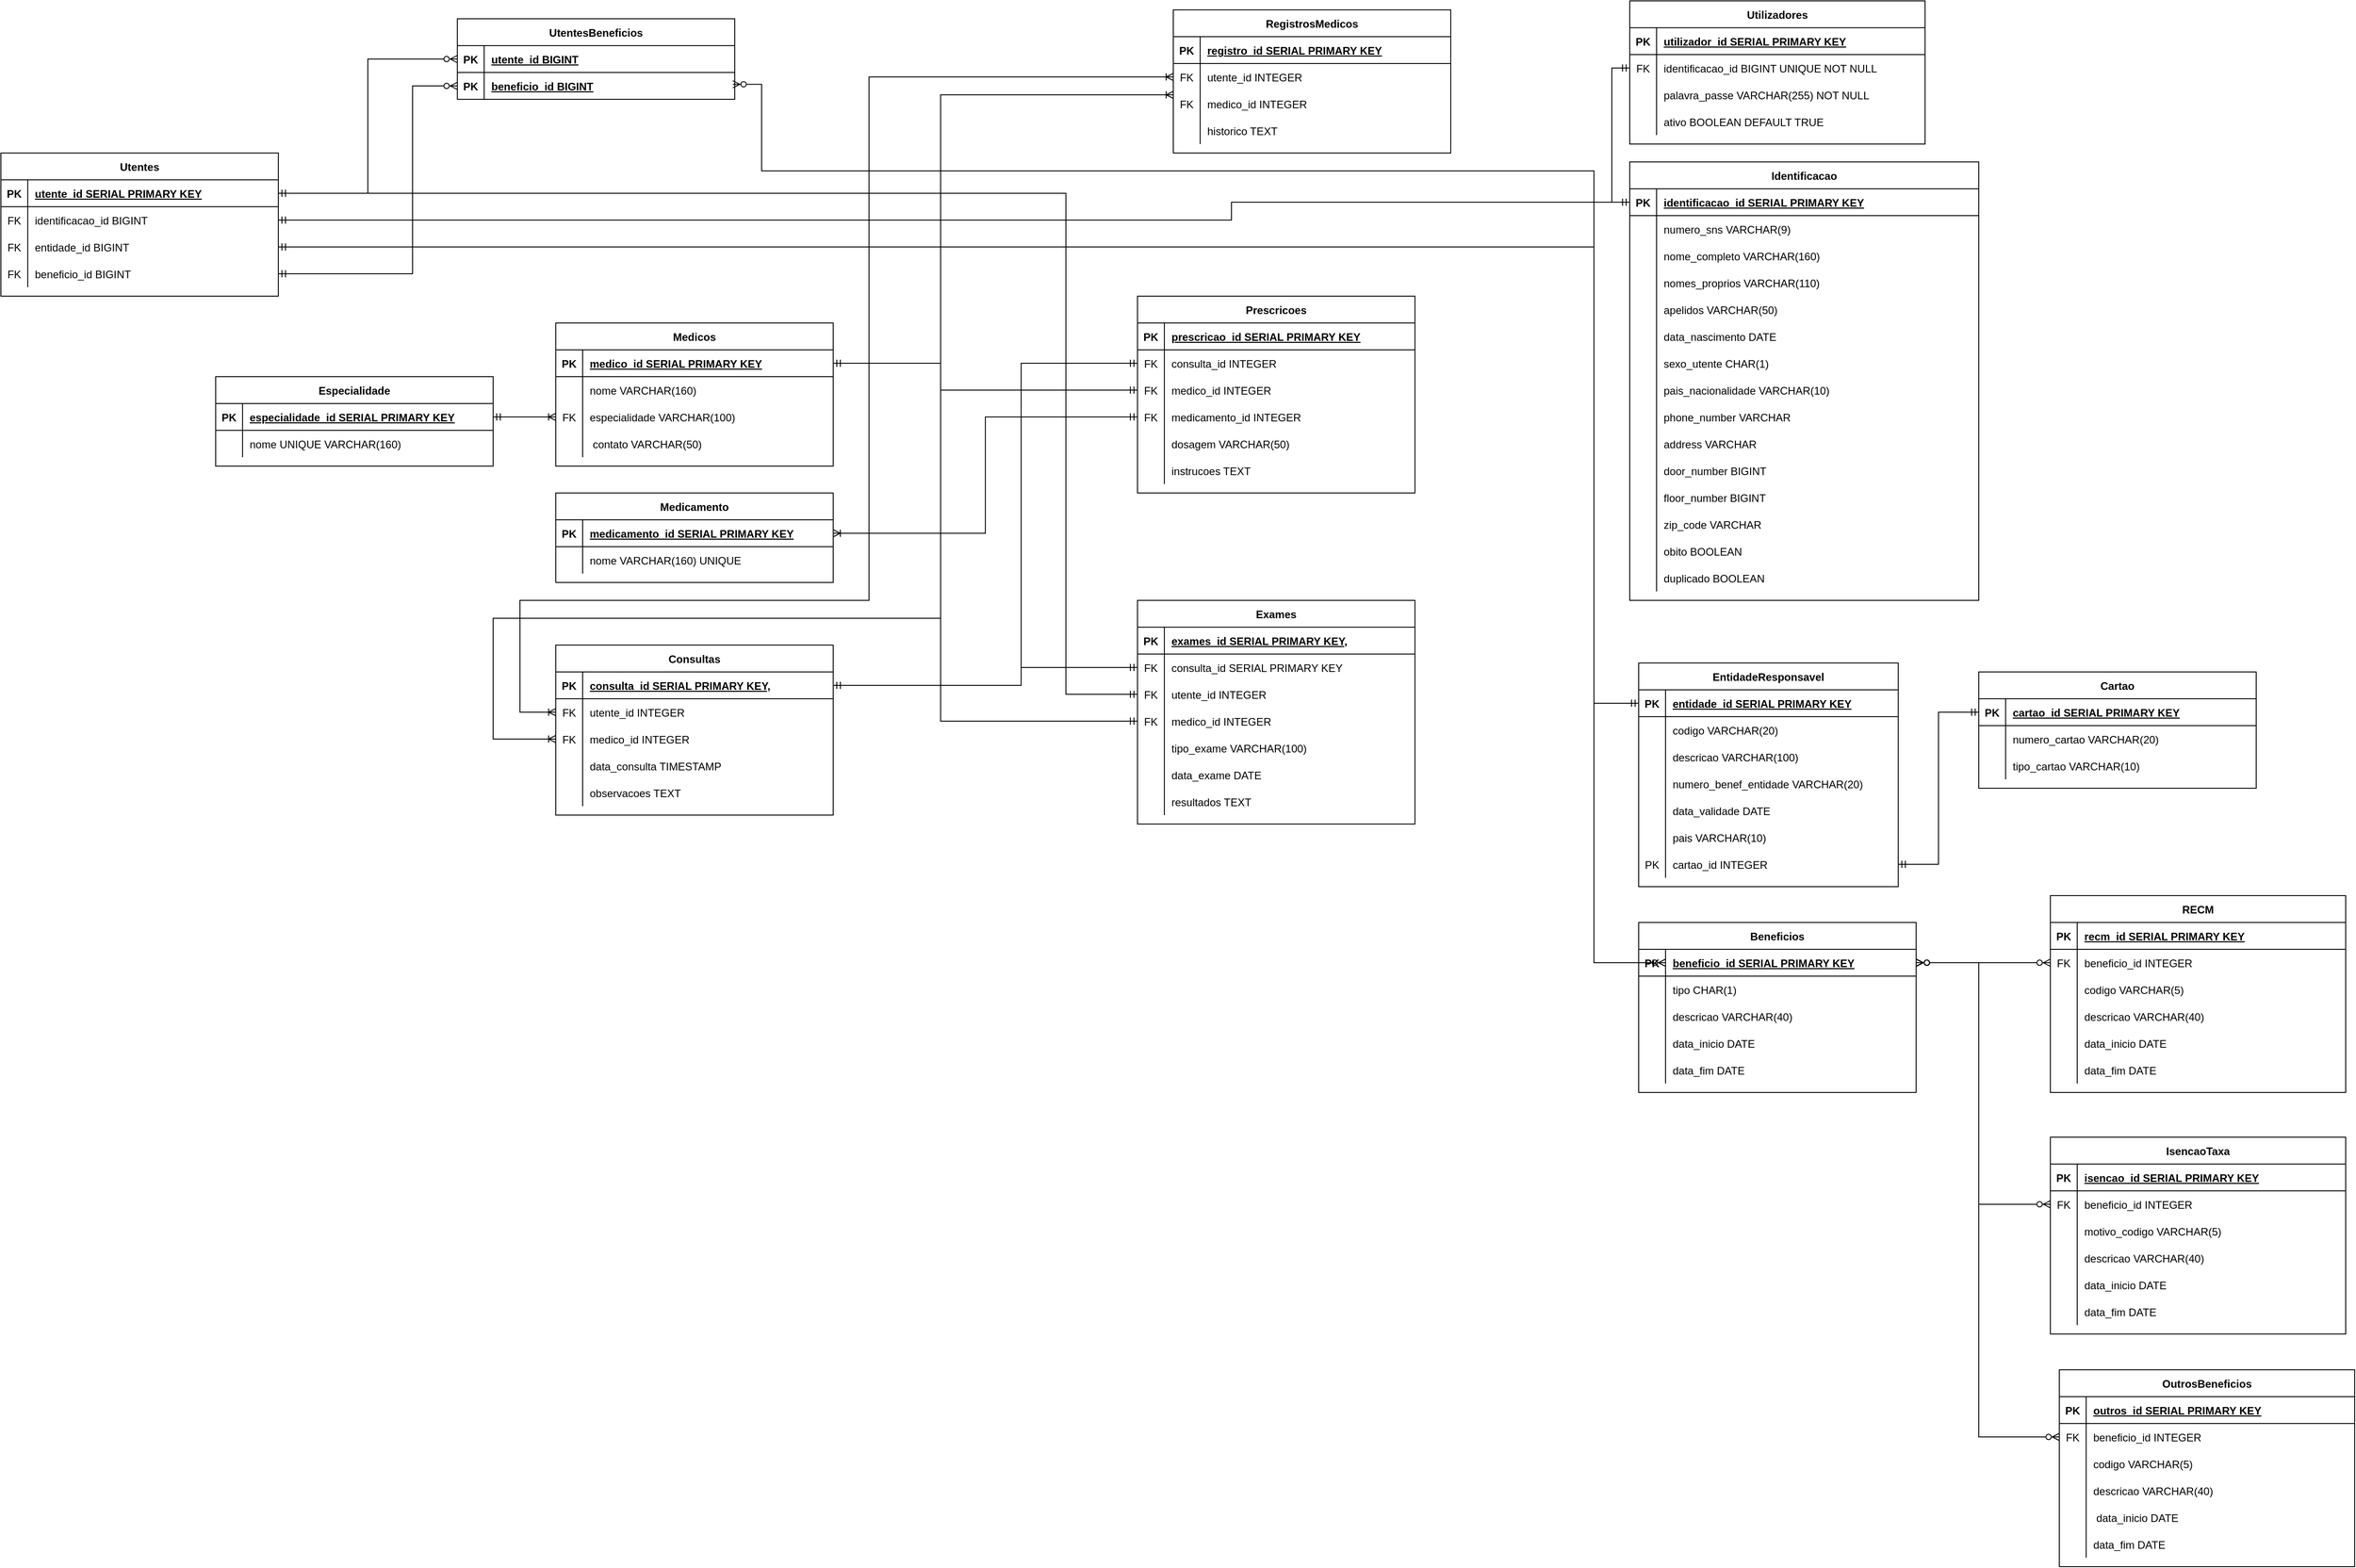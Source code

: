 <mxfile version="22.1.2" type="device">
  <diagram id="R2lEEEUBdFMjLlhIrx00" name="Page-1">
    <mxGraphModel dx="5173" dy="2135" grid="1" gridSize="10" guides="1" tooltips="1" connect="1" arrows="1" fold="1" page="1" pageScale="1" pageWidth="850" pageHeight="1100" math="0" shadow="0" extFonts="Permanent Marker^https://fonts.googleapis.com/css?family=Permanent+Marker">
      <root>
        <mxCell id="0" />
        <mxCell id="1" parent="0" />
        <mxCell id="C-vyLk0tnHw3VtMMgP7b-2" value="Beneficios" style="shape=table;startSize=30;container=1;collapsible=1;childLayout=tableLayout;fixedRows=1;rowLines=0;fontStyle=1;align=center;resizeLast=1;" parent="1" vertex="1">
          <mxGeometry x="-840" y="40" width="310" height="190" as="geometry" />
        </mxCell>
        <mxCell id="C-vyLk0tnHw3VtMMgP7b-3" value="" style="shape=partialRectangle;collapsible=0;dropTarget=0;pointerEvents=0;fillColor=none;points=[[0,0.5],[1,0.5]];portConstraint=eastwest;top=0;left=0;right=0;bottom=1;" parent="C-vyLk0tnHw3VtMMgP7b-2" vertex="1">
          <mxGeometry y="30" width="310" height="30" as="geometry" />
        </mxCell>
        <mxCell id="C-vyLk0tnHw3VtMMgP7b-4" value="PK" style="shape=partialRectangle;overflow=hidden;connectable=0;fillColor=none;top=0;left=0;bottom=0;right=0;fontStyle=1;" parent="C-vyLk0tnHw3VtMMgP7b-3" vertex="1">
          <mxGeometry width="30" height="30" as="geometry">
            <mxRectangle width="30" height="30" as="alternateBounds" />
          </mxGeometry>
        </mxCell>
        <mxCell id="C-vyLk0tnHw3VtMMgP7b-5" value="beneficio_id SERIAL PRIMARY KEY " style="shape=partialRectangle;overflow=hidden;connectable=0;fillColor=none;top=0;left=0;bottom=0;right=0;align=left;spacingLeft=6;fontStyle=5;" parent="C-vyLk0tnHw3VtMMgP7b-3" vertex="1">
          <mxGeometry x="30" width="280" height="30" as="geometry">
            <mxRectangle width="280" height="30" as="alternateBounds" />
          </mxGeometry>
        </mxCell>
        <mxCell id="C-vyLk0tnHw3VtMMgP7b-9" value="" style="shape=partialRectangle;collapsible=0;dropTarget=0;pointerEvents=0;fillColor=none;points=[[0,0.5],[1,0.5]];portConstraint=eastwest;top=0;left=0;right=0;bottom=0;" parent="C-vyLk0tnHw3VtMMgP7b-2" vertex="1">
          <mxGeometry y="60" width="310" height="30" as="geometry" />
        </mxCell>
        <mxCell id="C-vyLk0tnHw3VtMMgP7b-10" value="" style="shape=partialRectangle;overflow=hidden;connectable=0;fillColor=none;top=0;left=0;bottom=0;right=0;" parent="C-vyLk0tnHw3VtMMgP7b-9" vertex="1">
          <mxGeometry width="30" height="30" as="geometry">
            <mxRectangle width="30" height="30" as="alternateBounds" />
          </mxGeometry>
        </mxCell>
        <mxCell id="C-vyLk0tnHw3VtMMgP7b-11" value="tipo CHAR(1)" style="shape=partialRectangle;overflow=hidden;connectable=0;fillColor=none;top=0;left=0;bottom=0;right=0;align=left;spacingLeft=6;" parent="C-vyLk0tnHw3VtMMgP7b-9" vertex="1">
          <mxGeometry x="30" width="280" height="30" as="geometry">
            <mxRectangle width="280" height="30" as="alternateBounds" />
          </mxGeometry>
        </mxCell>
        <mxCell id="2bIBOFPtQO2Dif0ENDQb-378" value="" style="shape=partialRectangle;collapsible=0;dropTarget=0;pointerEvents=0;fillColor=none;points=[[0,0.5],[1,0.5]];portConstraint=eastwest;top=0;left=0;right=0;bottom=0;" parent="C-vyLk0tnHw3VtMMgP7b-2" vertex="1">
          <mxGeometry y="90" width="310" height="30" as="geometry" />
        </mxCell>
        <mxCell id="2bIBOFPtQO2Dif0ENDQb-379" value="" style="shape=partialRectangle;overflow=hidden;connectable=0;fillColor=none;top=0;left=0;bottom=0;right=0;" parent="2bIBOFPtQO2Dif0ENDQb-378" vertex="1">
          <mxGeometry width="30" height="30" as="geometry">
            <mxRectangle width="30" height="30" as="alternateBounds" />
          </mxGeometry>
        </mxCell>
        <mxCell id="2bIBOFPtQO2Dif0ENDQb-380" value="descricao VARCHAR(40)" style="shape=partialRectangle;overflow=hidden;connectable=0;fillColor=none;top=0;left=0;bottom=0;right=0;align=left;spacingLeft=6;" parent="2bIBOFPtQO2Dif0ENDQb-378" vertex="1">
          <mxGeometry x="30" width="280" height="30" as="geometry">
            <mxRectangle width="280" height="30" as="alternateBounds" />
          </mxGeometry>
        </mxCell>
        <mxCell id="jDtCGqq_Op82nJzzQezH-25" value="" style="shape=partialRectangle;collapsible=0;dropTarget=0;pointerEvents=0;fillColor=none;points=[[0,0.5],[1,0.5]];portConstraint=eastwest;top=0;left=0;right=0;bottom=0;" parent="C-vyLk0tnHw3VtMMgP7b-2" vertex="1">
          <mxGeometry y="120" width="310" height="30" as="geometry" />
        </mxCell>
        <mxCell id="jDtCGqq_Op82nJzzQezH-26" value="" style="shape=partialRectangle;overflow=hidden;connectable=0;fillColor=none;top=0;left=0;bottom=0;right=0;" parent="jDtCGqq_Op82nJzzQezH-25" vertex="1">
          <mxGeometry width="30" height="30" as="geometry">
            <mxRectangle width="30" height="30" as="alternateBounds" />
          </mxGeometry>
        </mxCell>
        <mxCell id="jDtCGqq_Op82nJzzQezH-27" value="data_inicio DATE" style="shape=partialRectangle;overflow=hidden;connectable=0;fillColor=none;top=0;left=0;bottom=0;right=0;align=left;spacingLeft=6;" parent="jDtCGqq_Op82nJzzQezH-25" vertex="1">
          <mxGeometry x="30" width="280" height="30" as="geometry">
            <mxRectangle width="280" height="30" as="alternateBounds" />
          </mxGeometry>
        </mxCell>
        <mxCell id="jDtCGqq_Op82nJzzQezH-28" value="" style="shape=partialRectangle;collapsible=0;dropTarget=0;pointerEvents=0;fillColor=none;points=[[0,0.5],[1,0.5]];portConstraint=eastwest;top=0;left=0;right=0;bottom=0;" parent="C-vyLk0tnHw3VtMMgP7b-2" vertex="1">
          <mxGeometry y="150" width="310" height="30" as="geometry" />
        </mxCell>
        <mxCell id="jDtCGqq_Op82nJzzQezH-29" value="" style="shape=partialRectangle;overflow=hidden;connectable=0;fillColor=none;top=0;left=0;bottom=0;right=0;" parent="jDtCGqq_Op82nJzzQezH-28" vertex="1">
          <mxGeometry width="30" height="30" as="geometry">
            <mxRectangle width="30" height="30" as="alternateBounds" />
          </mxGeometry>
        </mxCell>
        <mxCell id="jDtCGqq_Op82nJzzQezH-30" value="data_fim DATE" style="shape=partialRectangle;overflow=hidden;connectable=0;fillColor=none;top=0;left=0;bottom=0;right=0;align=left;spacingLeft=6;" parent="jDtCGqq_Op82nJzzQezH-28" vertex="1">
          <mxGeometry x="30" width="280" height="30" as="geometry">
            <mxRectangle width="280" height="30" as="alternateBounds" />
          </mxGeometry>
        </mxCell>
        <mxCell id="C-vyLk0tnHw3VtMMgP7b-13" value="Utentes" style="shape=table;startSize=30;container=1;collapsible=1;childLayout=tableLayout;fixedRows=1;rowLines=0;fontStyle=1;align=center;resizeLast=1;" parent="1" vertex="1">
          <mxGeometry x="-2670" y="-820" width="310" height="160" as="geometry" />
        </mxCell>
        <mxCell id="C-vyLk0tnHw3VtMMgP7b-14" value="" style="shape=partialRectangle;collapsible=0;dropTarget=0;pointerEvents=0;fillColor=none;points=[[0,0.5],[1,0.5]];portConstraint=eastwest;top=0;left=0;right=0;bottom=1;" parent="C-vyLk0tnHw3VtMMgP7b-13" vertex="1">
          <mxGeometry y="30" width="310" height="30" as="geometry" />
        </mxCell>
        <mxCell id="C-vyLk0tnHw3VtMMgP7b-15" value="PK" style="shape=partialRectangle;overflow=hidden;connectable=0;fillColor=none;top=0;left=0;bottom=0;right=0;fontStyle=1;" parent="C-vyLk0tnHw3VtMMgP7b-14" vertex="1">
          <mxGeometry width="30" height="30" as="geometry">
            <mxRectangle width="30" height="30" as="alternateBounds" />
          </mxGeometry>
        </mxCell>
        <mxCell id="C-vyLk0tnHw3VtMMgP7b-16" value="utente_id SERIAL PRIMARY KEY " style="shape=partialRectangle;overflow=hidden;connectable=0;fillColor=none;top=0;left=0;bottom=0;right=0;align=left;spacingLeft=6;fontStyle=5;" parent="C-vyLk0tnHw3VtMMgP7b-14" vertex="1">
          <mxGeometry x="30" width="280" height="30" as="geometry">
            <mxRectangle width="280" height="30" as="alternateBounds" />
          </mxGeometry>
        </mxCell>
        <mxCell id="2bIBOFPtQO2Dif0ENDQb-297" value="" style="shape=partialRectangle;collapsible=0;dropTarget=0;pointerEvents=0;fillColor=none;points=[[0,0.5],[1,0.5]];portConstraint=eastwest;top=0;left=0;right=0;bottom=0;" parent="C-vyLk0tnHw3VtMMgP7b-13" vertex="1">
          <mxGeometry y="60" width="310" height="30" as="geometry" />
        </mxCell>
        <mxCell id="2bIBOFPtQO2Dif0ENDQb-298" value="FK" style="shape=partialRectangle;overflow=hidden;connectable=0;fillColor=none;top=0;left=0;bottom=0;right=0;" parent="2bIBOFPtQO2Dif0ENDQb-297" vertex="1">
          <mxGeometry width="30" height="30" as="geometry">
            <mxRectangle width="30" height="30" as="alternateBounds" />
          </mxGeometry>
        </mxCell>
        <mxCell id="2bIBOFPtQO2Dif0ENDQb-299" value="identificacao_id BIGINT" style="shape=partialRectangle;overflow=hidden;connectable=0;fillColor=none;top=0;left=0;bottom=0;right=0;align=left;spacingLeft=6;" parent="2bIBOFPtQO2Dif0ENDQb-297" vertex="1">
          <mxGeometry x="30" width="280" height="30" as="geometry">
            <mxRectangle width="280" height="30" as="alternateBounds" />
          </mxGeometry>
        </mxCell>
        <mxCell id="jDtCGqq_Op82nJzzQezH-1" value="" style="shape=partialRectangle;collapsible=0;dropTarget=0;pointerEvents=0;fillColor=none;points=[[0,0.5],[1,0.5]];portConstraint=eastwest;top=0;left=0;right=0;bottom=0;" parent="C-vyLk0tnHw3VtMMgP7b-13" vertex="1">
          <mxGeometry y="90" width="310" height="30" as="geometry" />
        </mxCell>
        <mxCell id="jDtCGqq_Op82nJzzQezH-2" value="FK" style="shape=partialRectangle;overflow=hidden;connectable=0;fillColor=none;top=0;left=0;bottom=0;right=0;" parent="jDtCGqq_Op82nJzzQezH-1" vertex="1">
          <mxGeometry width="30" height="30" as="geometry">
            <mxRectangle width="30" height="30" as="alternateBounds" />
          </mxGeometry>
        </mxCell>
        <mxCell id="jDtCGqq_Op82nJzzQezH-3" value="entidade_id BIGINT" style="shape=partialRectangle;overflow=hidden;connectable=0;fillColor=none;top=0;left=0;bottom=0;right=0;align=left;spacingLeft=6;" parent="jDtCGqq_Op82nJzzQezH-1" vertex="1">
          <mxGeometry x="30" width="280" height="30" as="geometry">
            <mxRectangle width="280" height="30" as="alternateBounds" />
          </mxGeometry>
        </mxCell>
        <mxCell id="jDtCGqq_Op82nJzzQezH-4" value="" style="shape=partialRectangle;collapsible=0;dropTarget=0;pointerEvents=0;fillColor=none;points=[[0,0.5],[1,0.5]];portConstraint=eastwest;top=0;left=0;right=0;bottom=0;" parent="C-vyLk0tnHw3VtMMgP7b-13" vertex="1">
          <mxGeometry y="120" width="310" height="30" as="geometry" />
        </mxCell>
        <mxCell id="jDtCGqq_Op82nJzzQezH-5" value="FK" style="shape=partialRectangle;overflow=hidden;connectable=0;fillColor=none;top=0;left=0;bottom=0;right=0;" parent="jDtCGqq_Op82nJzzQezH-4" vertex="1">
          <mxGeometry width="30" height="30" as="geometry">
            <mxRectangle width="30" height="30" as="alternateBounds" />
          </mxGeometry>
        </mxCell>
        <mxCell id="jDtCGqq_Op82nJzzQezH-6" value="beneficio_id BIGINT" style="shape=partialRectangle;overflow=hidden;connectable=0;fillColor=none;top=0;left=0;bottom=0;right=0;align=left;spacingLeft=6;" parent="jDtCGqq_Op82nJzzQezH-4" vertex="1">
          <mxGeometry x="30" width="280" height="30" as="geometry">
            <mxRectangle width="280" height="30" as="alternateBounds" />
          </mxGeometry>
        </mxCell>
        <mxCell id="C-vyLk0tnHw3VtMMgP7b-23" value="EntidadeResponsavel" style="shape=table;startSize=30;container=1;collapsible=1;childLayout=tableLayout;fixedRows=1;rowLines=0;fontStyle=1;align=center;resizeLast=1;" parent="1" vertex="1">
          <mxGeometry x="-840" y="-250" width="290" height="250" as="geometry" />
        </mxCell>
        <mxCell id="C-vyLk0tnHw3VtMMgP7b-24" value="" style="shape=partialRectangle;collapsible=0;dropTarget=0;pointerEvents=0;fillColor=none;points=[[0,0.5],[1,0.5]];portConstraint=eastwest;top=0;left=0;right=0;bottom=1;" parent="C-vyLk0tnHw3VtMMgP7b-23" vertex="1">
          <mxGeometry y="30" width="290" height="30" as="geometry" />
        </mxCell>
        <mxCell id="C-vyLk0tnHw3VtMMgP7b-25" value="PK" style="shape=partialRectangle;overflow=hidden;connectable=0;fillColor=none;top=0;left=0;bottom=0;right=0;fontStyle=1;" parent="C-vyLk0tnHw3VtMMgP7b-24" vertex="1">
          <mxGeometry width="30" height="30" as="geometry">
            <mxRectangle width="30" height="30" as="alternateBounds" />
          </mxGeometry>
        </mxCell>
        <mxCell id="C-vyLk0tnHw3VtMMgP7b-26" value="entidade_id SERIAL PRIMARY KEY " style="shape=partialRectangle;overflow=hidden;connectable=0;fillColor=none;top=0;left=0;bottom=0;right=0;align=left;spacingLeft=6;fontStyle=5;" parent="C-vyLk0tnHw3VtMMgP7b-24" vertex="1">
          <mxGeometry x="30" width="260" height="30" as="geometry">
            <mxRectangle width="260" height="30" as="alternateBounds" />
          </mxGeometry>
        </mxCell>
        <mxCell id="jDtCGqq_Op82nJzzQezH-7" value="" style="shape=partialRectangle;collapsible=0;dropTarget=0;pointerEvents=0;fillColor=none;points=[[0,0.5],[1,0.5]];portConstraint=eastwest;top=0;left=0;right=0;bottom=0;" parent="C-vyLk0tnHw3VtMMgP7b-23" vertex="1">
          <mxGeometry y="60" width="290" height="30" as="geometry" />
        </mxCell>
        <mxCell id="jDtCGqq_Op82nJzzQezH-8" value="" style="shape=partialRectangle;overflow=hidden;connectable=0;fillColor=none;top=0;left=0;bottom=0;right=0;" parent="jDtCGqq_Op82nJzzQezH-7" vertex="1">
          <mxGeometry width="30" height="30" as="geometry">
            <mxRectangle width="30" height="30" as="alternateBounds" />
          </mxGeometry>
        </mxCell>
        <mxCell id="jDtCGqq_Op82nJzzQezH-9" value="codigo VARCHAR(20)" style="shape=partialRectangle;overflow=hidden;connectable=0;fillColor=none;top=0;left=0;bottom=0;right=0;align=left;spacingLeft=6;" parent="jDtCGqq_Op82nJzzQezH-7" vertex="1">
          <mxGeometry x="30" width="260" height="30" as="geometry">
            <mxRectangle width="260" height="30" as="alternateBounds" />
          </mxGeometry>
        </mxCell>
        <mxCell id="jDtCGqq_Op82nJzzQezH-10" value="" style="shape=partialRectangle;collapsible=0;dropTarget=0;pointerEvents=0;fillColor=none;points=[[0,0.5],[1,0.5]];portConstraint=eastwest;top=0;left=0;right=0;bottom=0;" parent="C-vyLk0tnHw3VtMMgP7b-23" vertex="1">
          <mxGeometry y="90" width="290" height="30" as="geometry" />
        </mxCell>
        <mxCell id="jDtCGqq_Op82nJzzQezH-11" value="" style="shape=partialRectangle;overflow=hidden;connectable=0;fillColor=none;top=0;left=0;bottom=0;right=0;" parent="jDtCGqq_Op82nJzzQezH-10" vertex="1">
          <mxGeometry width="30" height="30" as="geometry">
            <mxRectangle width="30" height="30" as="alternateBounds" />
          </mxGeometry>
        </mxCell>
        <mxCell id="jDtCGqq_Op82nJzzQezH-12" value="descricao VARCHAR(100)" style="shape=partialRectangle;overflow=hidden;connectable=0;fillColor=none;top=0;left=0;bottom=0;right=0;align=left;spacingLeft=6;" parent="jDtCGqq_Op82nJzzQezH-10" vertex="1">
          <mxGeometry x="30" width="260" height="30" as="geometry">
            <mxRectangle width="260" height="30" as="alternateBounds" />
          </mxGeometry>
        </mxCell>
        <mxCell id="jDtCGqq_Op82nJzzQezH-13" value="" style="shape=partialRectangle;collapsible=0;dropTarget=0;pointerEvents=0;fillColor=none;points=[[0,0.5],[1,0.5]];portConstraint=eastwest;top=0;left=0;right=0;bottom=0;" parent="C-vyLk0tnHw3VtMMgP7b-23" vertex="1">
          <mxGeometry y="120" width="290" height="30" as="geometry" />
        </mxCell>
        <mxCell id="jDtCGqq_Op82nJzzQezH-14" value="" style="shape=partialRectangle;overflow=hidden;connectable=0;fillColor=none;top=0;left=0;bottom=0;right=0;" parent="jDtCGqq_Op82nJzzQezH-13" vertex="1">
          <mxGeometry width="30" height="30" as="geometry">
            <mxRectangle width="30" height="30" as="alternateBounds" />
          </mxGeometry>
        </mxCell>
        <mxCell id="jDtCGqq_Op82nJzzQezH-15" value="numero_benef_entidade VARCHAR(20)" style="shape=partialRectangle;overflow=hidden;connectable=0;fillColor=none;top=0;left=0;bottom=0;right=0;align=left;spacingLeft=6;" parent="jDtCGqq_Op82nJzzQezH-13" vertex="1">
          <mxGeometry x="30" width="260" height="30" as="geometry">
            <mxRectangle width="260" height="30" as="alternateBounds" />
          </mxGeometry>
        </mxCell>
        <mxCell id="jDtCGqq_Op82nJzzQezH-16" value="" style="shape=partialRectangle;collapsible=0;dropTarget=0;pointerEvents=0;fillColor=none;points=[[0,0.5],[1,0.5]];portConstraint=eastwest;top=0;left=0;right=0;bottom=0;" parent="C-vyLk0tnHw3VtMMgP7b-23" vertex="1">
          <mxGeometry y="150" width="290" height="30" as="geometry" />
        </mxCell>
        <mxCell id="jDtCGqq_Op82nJzzQezH-17" value="" style="shape=partialRectangle;overflow=hidden;connectable=0;fillColor=none;top=0;left=0;bottom=0;right=0;" parent="jDtCGqq_Op82nJzzQezH-16" vertex="1">
          <mxGeometry width="30" height="30" as="geometry">
            <mxRectangle width="30" height="30" as="alternateBounds" />
          </mxGeometry>
        </mxCell>
        <mxCell id="jDtCGqq_Op82nJzzQezH-18" value="data_validade DATE" style="shape=partialRectangle;overflow=hidden;connectable=0;fillColor=none;top=0;left=0;bottom=0;right=0;align=left;spacingLeft=6;" parent="jDtCGqq_Op82nJzzQezH-16" vertex="1">
          <mxGeometry x="30" width="260" height="30" as="geometry">
            <mxRectangle width="260" height="30" as="alternateBounds" />
          </mxGeometry>
        </mxCell>
        <mxCell id="jDtCGqq_Op82nJzzQezH-19" value="" style="shape=partialRectangle;collapsible=0;dropTarget=0;pointerEvents=0;fillColor=none;points=[[0,0.5],[1,0.5]];portConstraint=eastwest;top=0;left=0;right=0;bottom=0;" parent="C-vyLk0tnHw3VtMMgP7b-23" vertex="1">
          <mxGeometry y="180" width="290" height="30" as="geometry" />
        </mxCell>
        <mxCell id="jDtCGqq_Op82nJzzQezH-20" value="" style="shape=partialRectangle;overflow=hidden;connectable=0;fillColor=none;top=0;left=0;bottom=0;right=0;" parent="jDtCGqq_Op82nJzzQezH-19" vertex="1">
          <mxGeometry width="30" height="30" as="geometry">
            <mxRectangle width="30" height="30" as="alternateBounds" />
          </mxGeometry>
        </mxCell>
        <mxCell id="jDtCGqq_Op82nJzzQezH-21" value="pais VARCHAR(10)" style="shape=partialRectangle;overflow=hidden;connectable=0;fillColor=none;top=0;left=0;bottom=0;right=0;align=left;spacingLeft=6;" parent="jDtCGqq_Op82nJzzQezH-19" vertex="1">
          <mxGeometry x="30" width="260" height="30" as="geometry">
            <mxRectangle width="260" height="30" as="alternateBounds" />
          </mxGeometry>
        </mxCell>
        <mxCell id="42PQy13t8dm0fF3s98rG-2" value="" style="shape=partialRectangle;collapsible=0;dropTarget=0;pointerEvents=0;fillColor=none;points=[[0,0.5],[1,0.5]];portConstraint=eastwest;top=0;left=0;right=0;bottom=0;" vertex="1" parent="C-vyLk0tnHw3VtMMgP7b-23">
          <mxGeometry y="210" width="290" height="30" as="geometry" />
        </mxCell>
        <mxCell id="42PQy13t8dm0fF3s98rG-3" value="PK" style="shape=partialRectangle;overflow=hidden;connectable=0;fillColor=none;top=0;left=0;bottom=0;right=0;" vertex="1" parent="42PQy13t8dm0fF3s98rG-2">
          <mxGeometry width="30" height="30" as="geometry">
            <mxRectangle width="30" height="30" as="alternateBounds" />
          </mxGeometry>
        </mxCell>
        <mxCell id="42PQy13t8dm0fF3s98rG-4" value="cartao_id INTEGER" style="shape=partialRectangle;overflow=hidden;connectable=0;fillColor=none;top=0;left=0;bottom=0;right=0;align=left;spacingLeft=6;" vertex="1" parent="42PQy13t8dm0fF3s98rG-2">
          <mxGeometry x="30" width="260" height="30" as="geometry">
            <mxRectangle width="260" height="30" as="alternateBounds" />
          </mxGeometry>
        </mxCell>
        <mxCell id="2bIBOFPtQO2Dif0ENDQb-7" value="Cartao" style="shape=table;startSize=30;container=1;collapsible=1;childLayout=tableLayout;fixedRows=1;rowLines=0;fontStyle=1;align=center;resizeLast=1;" parent="1" vertex="1">
          <mxGeometry x="-460" y="-240" width="310" height="130" as="geometry" />
        </mxCell>
        <mxCell id="2bIBOFPtQO2Dif0ENDQb-8" value="" style="shape=partialRectangle;collapsible=0;dropTarget=0;pointerEvents=0;fillColor=none;points=[[0,0.5],[1,0.5]];portConstraint=eastwest;top=0;left=0;right=0;bottom=1;" parent="2bIBOFPtQO2Dif0ENDQb-7" vertex="1">
          <mxGeometry y="30" width="310" height="30" as="geometry" />
        </mxCell>
        <mxCell id="2bIBOFPtQO2Dif0ENDQb-9" value="PK" style="shape=partialRectangle;overflow=hidden;connectable=0;fillColor=none;top=0;left=0;bottom=0;right=0;fontStyle=1;" parent="2bIBOFPtQO2Dif0ENDQb-8" vertex="1">
          <mxGeometry width="30" height="30" as="geometry">
            <mxRectangle width="30" height="30" as="alternateBounds" />
          </mxGeometry>
        </mxCell>
        <mxCell id="2bIBOFPtQO2Dif0ENDQb-10" value="cartao_id SERIAL PRIMARY KEY " style="shape=partialRectangle;overflow=hidden;connectable=0;fillColor=none;top=0;left=0;bottom=0;right=0;align=left;spacingLeft=6;fontStyle=5;" parent="2bIBOFPtQO2Dif0ENDQb-8" vertex="1">
          <mxGeometry x="30" width="280" height="30" as="geometry">
            <mxRectangle width="280" height="30" as="alternateBounds" />
          </mxGeometry>
        </mxCell>
        <mxCell id="2bIBOFPtQO2Dif0ENDQb-14" value="" style="shape=partialRectangle;collapsible=0;dropTarget=0;pointerEvents=0;fillColor=none;points=[[0,0.5],[1,0.5]];portConstraint=eastwest;top=0;left=0;right=0;bottom=0;" parent="2bIBOFPtQO2Dif0ENDQb-7" vertex="1">
          <mxGeometry y="60" width="310" height="30" as="geometry" />
        </mxCell>
        <mxCell id="2bIBOFPtQO2Dif0ENDQb-15" value="" style="shape=partialRectangle;overflow=hidden;connectable=0;fillColor=none;top=0;left=0;bottom=0;right=0;" parent="2bIBOFPtQO2Dif0ENDQb-14" vertex="1">
          <mxGeometry width="30" height="30" as="geometry">
            <mxRectangle width="30" height="30" as="alternateBounds" />
          </mxGeometry>
        </mxCell>
        <mxCell id="2bIBOFPtQO2Dif0ENDQb-16" value="numero_cartao VARCHAR(20)" style="shape=partialRectangle;overflow=hidden;connectable=0;fillColor=none;top=0;left=0;bottom=0;right=0;align=left;spacingLeft=6;" parent="2bIBOFPtQO2Dif0ENDQb-14" vertex="1">
          <mxGeometry x="30" width="280" height="30" as="geometry">
            <mxRectangle width="280" height="30" as="alternateBounds" />
          </mxGeometry>
        </mxCell>
        <mxCell id="jDtCGqq_Op82nJzzQezH-31" value="" style="shape=partialRectangle;collapsible=0;dropTarget=0;pointerEvents=0;fillColor=none;points=[[0,0.5],[1,0.5]];portConstraint=eastwest;top=0;left=0;right=0;bottom=0;" parent="2bIBOFPtQO2Dif0ENDQb-7" vertex="1">
          <mxGeometry y="90" width="310" height="30" as="geometry" />
        </mxCell>
        <mxCell id="jDtCGqq_Op82nJzzQezH-32" value="" style="shape=partialRectangle;overflow=hidden;connectable=0;fillColor=none;top=0;left=0;bottom=0;right=0;" parent="jDtCGqq_Op82nJzzQezH-31" vertex="1">
          <mxGeometry width="30" height="30" as="geometry">
            <mxRectangle width="30" height="30" as="alternateBounds" />
          </mxGeometry>
        </mxCell>
        <mxCell id="jDtCGqq_Op82nJzzQezH-33" value="tipo_cartao VARCHAR(10)" style="shape=partialRectangle;overflow=hidden;connectable=0;fillColor=none;top=0;left=0;bottom=0;right=0;align=left;spacingLeft=6;" parent="jDtCGqq_Op82nJzzQezH-31" vertex="1">
          <mxGeometry x="30" width="280" height="30" as="geometry">
            <mxRectangle width="280" height="30" as="alternateBounds" />
          </mxGeometry>
        </mxCell>
        <mxCell id="2bIBOFPtQO2Dif0ENDQb-37" value="RECM" style="shape=table;startSize=30;container=1;collapsible=1;childLayout=tableLayout;fixedRows=1;rowLines=0;fontStyle=1;align=center;resizeLast=1;" parent="1" vertex="1">
          <mxGeometry x="-380" y="10" width="330" height="220" as="geometry" />
        </mxCell>
        <mxCell id="2bIBOFPtQO2Dif0ENDQb-38" value="" style="shape=partialRectangle;collapsible=0;dropTarget=0;pointerEvents=0;fillColor=none;points=[[0,0.5],[1,0.5]];portConstraint=eastwest;top=0;left=0;right=0;bottom=1;" parent="2bIBOFPtQO2Dif0ENDQb-37" vertex="1">
          <mxGeometry y="30" width="330" height="30" as="geometry" />
        </mxCell>
        <mxCell id="2bIBOFPtQO2Dif0ENDQb-39" value="PK" style="shape=partialRectangle;overflow=hidden;connectable=0;fillColor=none;top=0;left=0;bottom=0;right=0;fontStyle=1;" parent="2bIBOFPtQO2Dif0ENDQb-38" vertex="1">
          <mxGeometry width="30" height="30" as="geometry">
            <mxRectangle width="30" height="30" as="alternateBounds" />
          </mxGeometry>
        </mxCell>
        <mxCell id="2bIBOFPtQO2Dif0ENDQb-40" value="recm_id SERIAL PRIMARY KEY" style="shape=partialRectangle;overflow=hidden;connectable=0;fillColor=none;top=0;left=0;bottom=0;right=0;align=left;spacingLeft=6;fontStyle=5;" parent="2bIBOFPtQO2Dif0ENDQb-38" vertex="1">
          <mxGeometry x="30" width="300" height="30" as="geometry">
            <mxRectangle width="300" height="30" as="alternateBounds" />
          </mxGeometry>
        </mxCell>
        <mxCell id="2bIBOFPtQO2Dif0ENDQb-44" value="" style="shape=partialRectangle;collapsible=0;dropTarget=0;pointerEvents=0;fillColor=none;points=[[0,0.5],[1,0.5]];portConstraint=eastwest;top=0;left=0;right=0;bottom=0;" parent="2bIBOFPtQO2Dif0ENDQb-37" vertex="1">
          <mxGeometry y="60" width="330" height="30" as="geometry" />
        </mxCell>
        <mxCell id="2bIBOFPtQO2Dif0ENDQb-45" value="FK" style="shape=partialRectangle;overflow=hidden;connectable=0;fillColor=none;top=0;left=0;bottom=0;right=0;" parent="2bIBOFPtQO2Dif0ENDQb-44" vertex="1">
          <mxGeometry width="30" height="30" as="geometry">
            <mxRectangle width="30" height="30" as="alternateBounds" />
          </mxGeometry>
        </mxCell>
        <mxCell id="2bIBOFPtQO2Dif0ENDQb-46" value="beneficio_id INTEGER" style="shape=partialRectangle;overflow=hidden;connectable=0;fillColor=none;top=0;left=0;bottom=0;right=0;align=left;spacingLeft=6;" parent="2bIBOFPtQO2Dif0ENDQb-44" vertex="1">
          <mxGeometry x="30" width="300" height="30" as="geometry">
            <mxRectangle width="300" height="30" as="alternateBounds" />
          </mxGeometry>
        </mxCell>
        <mxCell id="2bIBOFPtQO2Dif0ENDQb-47" value="" style="shape=partialRectangle;collapsible=0;dropTarget=0;pointerEvents=0;fillColor=none;points=[[0,0.5],[1,0.5]];portConstraint=eastwest;top=0;left=0;right=0;bottom=0;" parent="2bIBOFPtQO2Dif0ENDQb-37" vertex="1">
          <mxGeometry y="90" width="330" height="30" as="geometry" />
        </mxCell>
        <mxCell id="2bIBOFPtQO2Dif0ENDQb-48" value="" style="shape=partialRectangle;overflow=hidden;connectable=0;fillColor=none;top=0;left=0;bottom=0;right=0;" parent="2bIBOFPtQO2Dif0ENDQb-47" vertex="1">
          <mxGeometry width="30" height="30" as="geometry">
            <mxRectangle width="30" height="30" as="alternateBounds" />
          </mxGeometry>
        </mxCell>
        <mxCell id="2bIBOFPtQO2Dif0ENDQb-49" value="codigo VARCHAR(5)" style="shape=partialRectangle;overflow=hidden;connectable=0;fillColor=none;top=0;left=0;bottom=0;right=0;align=left;spacingLeft=6;" parent="2bIBOFPtQO2Dif0ENDQb-47" vertex="1">
          <mxGeometry x="30" width="300" height="30" as="geometry">
            <mxRectangle width="300" height="30" as="alternateBounds" />
          </mxGeometry>
        </mxCell>
        <mxCell id="2bIBOFPtQO2Dif0ENDQb-50" value="" style="shape=partialRectangle;collapsible=0;dropTarget=0;pointerEvents=0;fillColor=none;points=[[0,0.5],[1,0.5]];portConstraint=eastwest;top=0;left=0;right=0;bottom=0;" parent="2bIBOFPtQO2Dif0ENDQb-37" vertex="1">
          <mxGeometry y="120" width="330" height="30" as="geometry" />
        </mxCell>
        <mxCell id="2bIBOFPtQO2Dif0ENDQb-51" value="" style="shape=partialRectangle;overflow=hidden;connectable=0;fillColor=none;top=0;left=0;bottom=0;right=0;" parent="2bIBOFPtQO2Dif0ENDQb-50" vertex="1">
          <mxGeometry width="30" height="30" as="geometry">
            <mxRectangle width="30" height="30" as="alternateBounds" />
          </mxGeometry>
        </mxCell>
        <mxCell id="2bIBOFPtQO2Dif0ENDQb-52" value="descricao VARCHAR(40)" style="shape=partialRectangle;overflow=hidden;connectable=0;fillColor=none;top=0;left=0;bottom=0;right=0;align=left;spacingLeft=6;" parent="2bIBOFPtQO2Dif0ENDQb-50" vertex="1">
          <mxGeometry x="30" width="300" height="30" as="geometry">
            <mxRectangle width="300" height="30" as="alternateBounds" />
          </mxGeometry>
        </mxCell>
        <mxCell id="jDtCGqq_Op82nJzzQezH-43" value="" style="shape=partialRectangle;collapsible=0;dropTarget=0;pointerEvents=0;fillColor=none;points=[[0,0.5],[1,0.5]];portConstraint=eastwest;top=0;left=0;right=0;bottom=0;" parent="2bIBOFPtQO2Dif0ENDQb-37" vertex="1">
          <mxGeometry y="150" width="330" height="30" as="geometry" />
        </mxCell>
        <mxCell id="jDtCGqq_Op82nJzzQezH-44" value="" style="shape=partialRectangle;overflow=hidden;connectable=0;fillColor=none;top=0;left=0;bottom=0;right=0;" parent="jDtCGqq_Op82nJzzQezH-43" vertex="1">
          <mxGeometry width="30" height="30" as="geometry">
            <mxRectangle width="30" height="30" as="alternateBounds" />
          </mxGeometry>
        </mxCell>
        <mxCell id="jDtCGqq_Op82nJzzQezH-45" value="data_inicio DATE" style="shape=partialRectangle;overflow=hidden;connectable=0;fillColor=none;top=0;left=0;bottom=0;right=0;align=left;spacingLeft=6;" parent="jDtCGqq_Op82nJzzQezH-43" vertex="1">
          <mxGeometry x="30" width="300" height="30" as="geometry">
            <mxRectangle width="300" height="30" as="alternateBounds" />
          </mxGeometry>
        </mxCell>
        <mxCell id="jDtCGqq_Op82nJzzQezH-46" value="" style="shape=partialRectangle;collapsible=0;dropTarget=0;pointerEvents=0;fillColor=none;points=[[0,0.5],[1,0.5]];portConstraint=eastwest;top=0;left=0;right=0;bottom=0;" parent="2bIBOFPtQO2Dif0ENDQb-37" vertex="1">
          <mxGeometry y="180" width="330" height="30" as="geometry" />
        </mxCell>
        <mxCell id="jDtCGqq_Op82nJzzQezH-47" value="" style="shape=partialRectangle;overflow=hidden;connectable=0;fillColor=none;top=0;left=0;bottom=0;right=0;" parent="jDtCGqq_Op82nJzzQezH-46" vertex="1">
          <mxGeometry width="30" height="30" as="geometry">
            <mxRectangle width="30" height="30" as="alternateBounds" />
          </mxGeometry>
        </mxCell>
        <mxCell id="jDtCGqq_Op82nJzzQezH-48" value="data_fim DATE" style="shape=partialRectangle;overflow=hidden;connectable=0;fillColor=none;top=0;left=0;bottom=0;right=0;align=left;spacingLeft=6;" parent="jDtCGqq_Op82nJzzQezH-46" vertex="1">
          <mxGeometry x="30" width="300" height="30" as="geometry">
            <mxRectangle width="300" height="30" as="alternateBounds" />
          </mxGeometry>
        </mxCell>
        <mxCell id="2bIBOFPtQO2Dif0ENDQb-56" value="OutrosBeneficios" style="shape=table;startSize=30;container=1;collapsible=1;childLayout=tableLayout;fixedRows=1;rowLines=0;fontStyle=1;align=center;resizeLast=1;" parent="1" vertex="1">
          <mxGeometry x="-370" y="540" width="330" height="220" as="geometry" />
        </mxCell>
        <mxCell id="2bIBOFPtQO2Dif0ENDQb-57" value="" style="shape=partialRectangle;collapsible=0;dropTarget=0;pointerEvents=0;fillColor=none;points=[[0,0.5],[1,0.5]];portConstraint=eastwest;top=0;left=0;right=0;bottom=1;" parent="2bIBOFPtQO2Dif0ENDQb-56" vertex="1">
          <mxGeometry y="30" width="330" height="30" as="geometry" />
        </mxCell>
        <mxCell id="2bIBOFPtQO2Dif0ENDQb-58" value="PK" style="shape=partialRectangle;overflow=hidden;connectable=0;fillColor=none;top=0;left=0;bottom=0;right=0;fontStyle=1;" parent="2bIBOFPtQO2Dif0ENDQb-57" vertex="1">
          <mxGeometry width="30" height="30" as="geometry">
            <mxRectangle width="30" height="30" as="alternateBounds" />
          </mxGeometry>
        </mxCell>
        <mxCell id="2bIBOFPtQO2Dif0ENDQb-59" value="outros_id SERIAL PRIMARY KEY " style="shape=partialRectangle;overflow=hidden;connectable=0;fillColor=none;top=0;left=0;bottom=0;right=0;align=left;spacingLeft=6;fontStyle=5;" parent="2bIBOFPtQO2Dif0ENDQb-57" vertex="1">
          <mxGeometry x="30" width="300" height="30" as="geometry">
            <mxRectangle width="300" height="30" as="alternateBounds" />
          </mxGeometry>
        </mxCell>
        <mxCell id="2bIBOFPtQO2Dif0ENDQb-60" value="" style="shape=partialRectangle;collapsible=0;dropTarget=0;pointerEvents=0;fillColor=none;points=[[0,0.5],[1,0.5]];portConstraint=eastwest;top=0;left=0;right=0;bottom=0;" parent="2bIBOFPtQO2Dif0ENDQb-56" vertex="1">
          <mxGeometry y="60" width="330" height="30" as="geometry" />
        </mxCell>
        <mxCell id="2bIBOFPtQO2Dif0ENDQb-61" value="FK" style="shape=partialRectangle;overflow=hidden;connectable=0;fillColor=none;top=0;left=0;bottom=0;right=0;" parent="2bIBOFPtQO2Dif0ENDQb-60" vertex="1">
          <mxGeometry width="30" height="30" as="geometry">
            <mxRectangle width="30" height="30" as="alternateBounds" />
          </mxGeometry>
        </mxCell>
        <mxCell id="2bIBOFPtQO2Dif0ENDQb-62" value="beneficio_id INTEGER" style="shape=partialRectangle;overflow=hidden;connectable=0;fillColor=none;top=0;left=0;bottom=0;right=0;align=left;spacingLeft=6;" parent="2bIBOFPtQO2Dif0ENDQb-60" vertex="1">
          <mxGeometry x="30" width="300" height="30" as="geometry">
            <mxRectangle width="300" height="30" as="alternateBounds" />
          </mxGeometry>
        </mxCell>
        <mxCell id="2bIBOFPtQO2Dif0ENDQb-63" value="" style="shape=partialRectangle;collapsible=0;dropTarget=0;pointerEvents=0;fillColor=none;points=[[0,0.5],[1,0.5]];portConstraint=eastwest;top=0;left=0;right=0;bottom=0;" parent="2bIBOFPtQO2Dif0ENDQb-56" vertex="1">
          <mxGeometry y="90" width="330" height="30" as="geometry" />
        </mxCell>
        <mxCell id="2bIBOFPtQO2Dif0ENDQb-64" value="" style="shape=partialRectangle;overflow=hidden;connectable=0;fillColor=none;top=0;left=0;bottom=0;right=0;" parent="2bIBOFPtQO2Dif0ENDQb-63" vertex="1">
          <mxGeometry width="30" height="30" as="geometry">
            <mxRectangle width="30" height="30" as="alternateBounds" />
          </mxGeometry>
        </mxCell>
        <mxCell id="2bIBOFPtQO2Dif0ENDQb-65" value="codigo VARCHAR(5)" style="shape=partialRectangle;overflow=hidden;connectable=0;fillColor=none;top=0;left=0;bottom=0;right=0;align=left;spacingLeft=6;" parent="2bIBOFPtQO2Dif0ENDQb-63" vertex="1">
          <mxGeometry x="30" width="300" height="30" as="geometry">
            <mxRectangle width="300" height="30" as="alternateBounds" />
          </mxGeometry>
        </mxCell>
        <mxCell id="2bIBOFPtQO2Dif0ENDQb-66" value="" style="shape=partialRectangle;collapsible=0;dropTarget=0;pointerEvents=0;fillColor=none;points=[[0,0.5],[1,0.5]];portConstraint=eastwest;top=0;left=0;right=0;bottom=0;" parent="2bIBOFPtQO2Dif0ENDQb-56" vertex="1">
          <mxGeometry y="120" width="330" height="30" as="geometry" />
        </mxCell>
        <mxCell id="2bIBOFPtQO2Dif0ENDQb-67" value="" style="shape=partialRectangle;overflow=hidden;connectable=0;fillColor=none;top=0;left=0;bottom=0;right=0;" parent="2bIBOFPtQO2Dif0ENDQb-66" vertex="1">
          <mxGeometry width="30" height="30" as="geometry">
            <mxRectangle width="30" height="30" as="alternateBounds" />
          </mxGeometry>
        </mxCell>
        <mxCell id="2bIBOFPtQO2Dif0ENDQb-68" value="descricao VARCHAR(40)" style="shape=partialRectangle;overflow=hidden;connectable=0;fillColor=none;top=0;left=0;bottom=0;right=0;align=left;spacingLeft=6;" parent="2bIBOFPtQO2Dif0ENDQb-66" vertex="1">
          <mxGeometry x="30" width="300" height="30" as="geometry">
            <mxRectangle width="300" height="30" as="alternateBounds" />
          </mxGeometry>
        </mxCell>
        <mxCell id="2bIBOFPtQO2Dif0ENDQb-69" value="" style="shape=partialRectangle;collapsible=0;dropTarget=0;pointerEvents=0;fillColor=none;points=[[0,0.5],[1,0.5]];portConstraint=eastwest;top=0;left=0;right=0;bottom=0;" parent="2bIBOFPtQO2Dif0ENDQb-56" vertex="1">
          <mxGeometry y="150" width="330" height="30" as="geometry" />
        </mxCell>
        <mxCell id="2bIBOFPtQO2Dif0ENDQb-70" value="" style="shape=partialRectangle;overflow=hidden;connectable=0;fillColor=none;top=0;left=0;bottom=0;right=0;" parent="2bIBOFPtQO2Dif0ENDQb-69" vertex="1">
          <mxGeometry width="30" height="30" as="geometry">
            <mxRectangle width="30" height="30" as="alternateBounds" />
          </mxGeometry>
        </mxCell>
        <mxCell id="2bIBOFPtQO2Dif0ENDQb-71" value=" data_inicio DATE" style="shape=partialRectangle;overflow=hidden;connectable=0;fillColor=none;top=0;left=0;bottom=0;right=0;align=left;spacingLeft=6;" parent="2bIBOFPtQO2Dif0ENDQb-69" vertex="1">
          <mxGeometry x="30" width="300" height="30" as="geometry">
            <mxRectangle width="300" height="30" as="alternateBounds" />
          </mxGeometry>
        </mxCell>
        <mxCell id="jDtCGqq_Op82nJzzQezH-56" value="" style="shape=partialRectangle;collapsible=0;dropTarget=0;pointerEvents=0;fillColor=none;points=[[0,0.5],[1,0.5]];portConstraint=eastwest;top=0;left=0;right=0;bottom=0;" parent="2bIBOFPtQO2Dif0ENDQb-56" vertex="1">
          <mxGeometry y="180" width="330" height="30" as="geometry" />
        </mxCell>
        <mxCell id="jDtCGqq_Op82nJzzQezH-57" value="" style="shape=partialRectangle;overflow=hidden;connectable=0;fillColor=none;top=0;left=0;bottom=0;right=0;" parent="jDtCGqq_Op82nJzzQezH-56" vertex="1">
          <mxGeometry width="30" height="30" as="geometry">
            <mxRectangle width="30" height="30" as="alternateBounds" />
          </mxGeometry>
        </mxCell>
        <mxCell id="jDtCGqq_Op82nJzzQezH-58" value="data_fim DATE" style="shape=partialRectangle;overflow=hidden;connectable=0;fillColor=none;top=0;left=0;bottom=0;right=0;align=left;spacingLeft=6;" parent="jDtCGqq_Op82nJzzQezH-56" vertex="1">
          <mxGeometry x="30" width="300" height="30" as="geometry">
            <mxRectangle width="300" height="30" as="alternateBounds" />
          </mxGeometry>
        </mxCell>
        <mxCell id="2bIBOFPtQO2Dif0ENDQb-72" value="IsencaoTaxa" style="shape=table;startSize=30;container=1;collapsible=1;childLayout=tableLayout;fixedRows=1;rowLines=0;fontStyle=1;align=center;resizeLast=1;" parent="1" vertex="1">
          <mxGeometry x="-380" y="280" width="330" height="220" as="geometry" />
        </mxCell>
        <mxCell id="2bIBOFPtQO2Dif0ENDQb-73" value="" style="shape=partialRectangle;collapsible=0;dropTarget=0;pointerEvents=0;fillColor=none;points=[[0,0.5],[1,0.5]];portConstraint=eastwest;top=0;left=0;right=0;bottom=1;" parent="2bIBOFPtQO2Dif0ENDQb-72" vertex="1">
          <mxGeometry y="30" width="330" height="30" as="geometry" />
        </mxCell>
        <mxCell id="2bIBOFPtQO2Dif0ENDQb-74" value="PK" style="shape=partialRectangle;overflow=hidden;connectable=0;fillColor=none;top=0;left=0;bottom=0;right=0;fontStyle=1;" parent="2bIBOFPtQO2Dif0ENDQb-73" vertex="1">
          <mxGeometry width="30" height="30" as="geometry">
            <mxRectangle width="30" height="30" as="alternateBounds" />
          </mxGeometry>
        </mxCell>
        <mxCell id="2bIBOFPtQO2Dif0ENDQb-75" value="isencao_id SERIAL PRIMARY KEY " style="shape=partialRectangle;overflow=hidden;connectable=0;fillColor=none;top=0;left=0;bottom=0;right=0;align=left;spacingLeft=6;fontStyle=5;" parent="2bIBOFPtQO2Dif0ENDQb-73" vertex="1">
          <mxGeometry x="30" width="300" height="30" as="geometry">
            <mxRectangle width="300" height="30" as="alternateBounds" />
          </mxGeometry>
        </mxCell>
        <mxCell id="2bIBOFPtQO2Dif0ENDQb-76" value="" style="shape=partialRectangle;collapsible=0;dropTarget=0;pointerEvents=0;fillColor=none;points=[[0,0.5],[1,0.5]];portConstraint=eastwest;top=0;left=0;right=0;bottom=0;" parent="2bIBOFPtQO2Dif0ENDQb-72" vertex="1">
          <mxGeometry y="60" width="330" height="30" as="geometry" />
        </mxCell>
        <mxCell id="2bIBOFPtQO2Dif0ENDQb-77" value="FK" style="shape=partialRectangle;overflow=hidden;connectable=0;fillColor=none;top=0;left=0;bottom=0;right=0;" parent="2bIBOFPtQO2Dif0ENDQb-76" vertex="1">
          <mxGeometry width="30" height="30" as="geometry">
            <mxRectangle width="30" height="30" as="alternateBounds" />
          </mxGeometry>
        </mxCell>
        <mxCell id="2bIBOFPtQO2Dif0ENDQb-78" value="beneficio_id INTEGER" style="shape=partialRectangle;overflow=hidden;connectable=0;fillColor=none;top=0;left=0;bottom=0;right=0;align=left;spacingLeft=6;" parent="2bIBOFPtQO2Dif0ENDQb-76" vertex="1">
          <mxGeometry x="30" width="300" height="30" as="geometry">
            <mxRectangle width="300" height="30" as="alternateBounds" />
          </mxGeometry>
        </mxCell>
        <mxCell id="2bIBOFPtQO2Dif0ENDQb-79" value="" style="shape=partialRectangle;collapsible=0;dropTarget=0;pointerEvents=0;fillColor=none;points=[[0,0.5],[1,0.5]];portConstraint=eastwest;top=0;left=0;right=0;bottom=0;" parent="2bIBOFPtQO2Dif0ENDQb-72" vertex="1">
          <mxGeometry y="90" width="330" height="30" as="geometry" />
        </mxCell>
        <mxCell id="2bIBOFPtQO2Dif0ENDQb-80" value="" style="shape=partialRectangle;overflow=hidden;connectable=0;fillColor=none;top=0;left=0;bottom=0;right=0;" parent="2bIBOFPtQO2Dif0ENDQb-79" vertex="1">
          <mxGeometry width="30" height="30" as="geometry">
            <mxRectangle width="30" height="30" as="alternateBounds" />
          </mxGeometry>
        </mxCell>
        <mxCell id="2bIBOFPtQO2Dif0ENDQb-81" value="motivo_codigo VARCHAR(5)" style="shape=partialRectangle;overflow=hidden;connectable=0;fillColor=none;top=0;left=0;bottom=0;right=0;align=left;spacingLeft=6;" parent="2bIBOFPtQO2Dif0ENDQb-79" vertex="1">
          <mxGeometry x="30" width="300" height="30" as="geometry">
            <mxRectangle width="300" height="30" as="alternateBounds" />
          </mxGeometry>
        </mxCell>
        <mxCell id="2bIBOFPtQO2Dif0ENDQb-82" value="" style="shape=partialRectangle;collapsible=0;dropTarget=0;pointerEvents=0;fillColor=none;points=[[0,0.5],[1,0.5]];portConstraint=eastwest;top=0;left=0;right=0;bottom=0;" parent="2bIBOFPtQO2Dif0ENDQb-72" vertex="1">
          <mxGeometry y="120" width="330" height="30" as="geometry" />
        </mxCell>
        <mxCell id="2bIBOFPtQO2Dif0ENDQb-83" value="" style="shape=partialRectangle;overflow=hidden;connectable=0;fillColor=none;top=0;left=0;bottom=0;right=0;" parent="2bIBOFPtQO2Dif0ENDQb-82" vertex="1">
          <mxGeometry width="30" height="30" as="geometry">
            <mxRectangle width="30" height="30" as="alternateBounds" />
          </mxGeometry>
        </mxCell>
        <mxCell id="2bIBOFPtQO2Dif0ENDQb-84" value="descricao VARCHAR(40)" style="shape=partialRectangle;overflow=hidden;connectable=0;fillColor=none;top=0;left=0;bottom=0;right=0;align=left;spacingLeft=6;" parent="2bIBOFPtQO2Dif0ENDQb-82" vertex="1">
          <mxGeometry x="30" width="300" height="30" as="geometry">
            <mxRectangle width="300" height="30" as="alternateBounds" />
          </mxGeometry>
        </mxCell>
        <mxCell id="jDtCGqq_Op82nJzzQezH-50" value="" style="shape=partialRectangle;collapsible=0;dropTarget=0;pointerEvents=0;fillColor=none;points=[[0,0.5],[1,0.5]];portConstraint=eastwest;top=0;left=0;right=0;bottom=0;" parent="2bIBOFPtQO2Dif0ENDQb-72" vertex="1">
          <mxGeometry y="150" width="330" height="30" as="geometry" />
        </mxCell>
        <mxCell id="jDtCGqq_Op82nJzzQezH-51" value="" style="shape=partialRectangle;overflow=hidden;connectable=0;fillColor=none;top=0;left=0;bottom=0;right=0;" parent="jDtCGqq_Op82nJzzQezH-50" vertex="1">
          <mxGeometry width="30" height="30" as="geometry">
            <mxRectangle width="30" height="30" as="alternateBounds" />
          </mxGeometry>
        </mxCell>
        <mxCell id="jDtCGqq_Op82nJzzQezH-52" value="data_inicio DATE" style="shape=partialRectangle;overflow=hidden;connectable=0;fillColor=none;top=0;left=0;bottom=0;right=0;align=left;spacingLeft=6;" parent="jDtCGqq_Op82nJzzQezH-50" vertex="1">
          <mxGeometry x="30" width="300" height="30" as="geometry">
            <mxRectangle width="300" height="30" as="alternateBounds" />
          </mxGeometry>
        </mxCell>
        <mxCell id="jDtCGqq_Op82nJzzQezH-53" value="" style="shape=partialRectangle;collapsible=0;dropTarget=0;pointerEvents=0;fillColor=none;points=[[0,0.5],[1,0.5]];portConstraint=eastwest;top=0;left=0;right=0;bottom=0;" parent="2bIBOFPtQO2Dif0ENDQb-72" vertex="1">
          <mxGeometry y="180" width="330" height="30" as="geometry" />
        </mxCell>
        <mxCell id="jDtCGqq_Op82nJzzQezH-54" value="" style="shape=partialRectangle;overflow=hidden;connectable=0;fillColor=none;top=0;left=0;bottom=0;right=0;" parent="jDtCGqq_Op82nJzzQezH-53" vertex="1">
          <mxGeometry width="30" height="30" as="geometry">
            <mxRectangle width="30" height="30" as="alternateBounds" />
          </mxGeometry>
        </mxCell>
        <mxCell id="jDtCGqq_Op82nJzzQezH-55" value="data_fim DATE" style="shape=partialRectangle;overflow=hidden;connectable=0;fillColor=none;top=0;left=0;bottom=0;right=0;align=left;spacingLeft=6;" parent="jDtCGqq_Op82nJzzQezH-53" vertex="1">
          <mxGeometry x="30" width="300" height="30" as="geometry">
            <mxRectangle width="300" height="30" as="alternateBounds" />
          </mxGeometry>
        </mxCell>
        <mxCell id="2bIBOFPtQO2Dif0ENDQb-300" value="Identificacao" style="shape=table;startSize=30;container=1;collapsible=1;childLayout=tableLayout;fixedRows=1;rowLines=0;fontStyle=1;align=center;resizeLast=1;" parent="1" vertex="1">
          <mxGeometry x="-850" y="-810" width="390" height="490" as="geometry" />
        </mxCell>
        <mxCell id="2bIBOFPtQO2Dif0ENDQb-301" value="" style="shape=partialRectangle;collapsible=0;dropTarget=0;pointerEvents=0;fillColor=none;points=[[0,0.5],[1,0.5]];portConstraint=eastwest;top=0;left=0;right=0;bottom=1;" parent="2bIBOFPtQO2Dif0ENDQb-300" vertex="1">
          <mxGeometry y="30" width="390" height="30" as="geometry" />
        </mxCell>
        <mxCell id="2bIBOFPtQO2Dif0ENDQb-302" value="PK" style="shape=partialRectangle;overflow=hidden;connectable=0;fillColor=none;top=0;left=0;bottom=0;right=0;fontStyle=1;" parent="2bIBOFPtQO2Dif0ENDQb-301" vertex="1">
          <mxGeometry width="30" height="30" as="geometry">
            <mxRectangle width="30" height="30" as="alternateBounds" />
          </mxGeometry>
        </mxCell>
        <mxCell id="2bIBOFPtQO2Dif0ENDQb-303" value="identificacao_id SERIAL PRIMARY KEY " style="shape=partialRectangle;overflow=hidden;connectable=0;fillColor=none;top=0;left=0;bottom=0;right=0;align=left;spacingLeft=6;fontStyle=5;" parent="2bIBOFPtQO2Dif0ENDQb-301" vertex="1">
          <mxGeometry x="30" width="360" height="30" as="geometry">
            <mxRectangle width="360" height="30" as="alternateBounds" />
          </mxGeometry>
        </mxCell>
        <mxCell id="2bIBOFPtQO2Dif0ENDQb-307" value="" style="shape=partialRectangle;collapsible=0;dropTarget=0;pointerEvents=0;fillColor=none;points=[[0,0.5],[1,0.5]];portConstraint=eastwest;top=0;left=0;right=0;bottom=0;" parent="2bIBOFPtQO2Dif0ENDQb-300" vertex="1">
          <mxGeometry y="60" width="390" height="30" as="geometry" />
        </mxCell>
        <mxCell id="2bIBOFPtQO2Dif0ENDQb-308" value="" style="shape=partialRectangle;overflow=hidden;connectable=0;fillColor=none;top=0;left=0;bottom=0;right=0;" parent="2bIBOFPtQO2Dif0ENDQb-307" vertex="1">
          <mxGeometry width="30" height="30" as="geometry">
            <mxRectangle width="30" height="30" as="alternateBounds" />
          </mxGeometry>
        </mxCell>
        <mxCell id="2bIBOFPtQO2Dif0ENDQb-309" value="numero_sns VARCHAR(9)" style="shape=partialRectangle;overflow=hidden;connectable=0;fillColor=none;top=0;left=0;bottom=0;right=0;align=left;spacingLeft=6;" parent="2bIBOFPtQO2Dif0ENDQb-307" vertex="1">
          <mxGeometry x="30" width="360" height="30" as="geometry">
            <mxRectangle width="360" height="30" as="alternateBounds" />
          </mxGeometry>
        </mxCell>
        <mxCell id="2bIBOFPtQO2Dif0ENDQb-310" value="" style="shape=partialRectangle;collapsible=0;dropTarget=0;pointerEvents=0;fillColor=none;points=[[0,0.5],[1,0.5]];portConstraint=eastwest;top=0;left=0;right=0;bottom=0;" parent="2bIBOFPtQO2Dif0ENDQb-300" vertex="1">
          <mxGeometry y="90" width="390" height="30" as="geometry" />
        </mxCell>
        <mxCell id="2bIBOFPtQO2Dif0ENDQb-311" value="" style="shape=partialRectangle;overflow=hidden;connectable=0;fillColor=none;top=0;left=0;bottom=0;right=0;" parent="2bIBOFPtQO2Dif0ENDQb-310" vertex="1">
          <mxGeometry width="30" height="30" as="geometry">
            <mxRectangle width="30" height="30" as="alternateBounds" />
          </mxGeometry>
        </mxCell>
        <mxCell id="2bIBOFPtQO2Dif0ENDQb-312" value="nome_completo VARCHAR(160)" style="shape=partialRectangle;overflow=hidden;connectable=0;fillColor=none;top=0;left=0;bottom=0;right=0;align=left;spacingLeft=6;" parent="2bIBOFPtQO2Dif0ENDQb-310" vertex="1">
          <mxGeometry x="30" width="360" height="30" as="geometry">
            <mxRectangle width="360" height="30" as="alternateBounds" />
          </mxGeometry>
        </mxCell>
        <mxCell id="2bIBOFPtQO2Dif0ENDQb-313" value="" style="shape=partialRectangle;collapsible=0;dropTarget=0;pointerEvents=0;fillColor=none;points=[[0,0.5],[1,0.5]];portConstraint=eastwest;top=0;left=0;right=0;bottom=0;" parent="2bIBOFPtQO2Dif0ENDQb-300" vertex="1">
          <mxGeometry y="120" width="390" height="30" as="geometry" />
        </mxCell>
        <mxCell id="2bIBOFPtQO2Dif0ENDQb-314" value="" style="shape=partialRectangle;overflow=hidden;connectable=0;fillColor=none;top=0;left=0;bottom=0;right=0;" parent="2bIBOFPtQO2Dif0ENDQb-313" vertex="1">
          <mxGeometry width="30" height="30" as="geometry">
            <mxRectangle width="30" height="30" as="alternateBounds" />
          </mxGeometry>
        </mxCell>
        <mxCell id="2bIBOFPtQO2Dif0ENDQb-315" value="nomes_proprios VARCHAR(110)" style="shape=partialRectangle;overflow=hidden;connectable=0;fillColor=none;top=0;left=0;bottom=0;right=0;align=left;spacingLeft=6;" parent="2bIBOFPtQO2Dif0ENDQb-313" vertex="1">
          <mxGeometry x="30" width="360" height="30" as="geometry">
            <mxRectangle width="360" height="30" as="alternateBounds" />
          </mxGeometry>
        </mxCell>
        <mxCell id="2bIBOFPtQO2Dif0ENDQb-316" value="" style="shape=partialRectangle;collapsible=0;dropTarget=0;pointerEvents=0;fillColor=none;points=[[0,0.5],[1,0.5]];portConstraint=eastwest;top=0;left=0;right=0;bottom=0;" parent="2bIBOFPtQO2Dif0ENDQb-300" vertex="1">
          <mxGeometry y="150" width="390" height="30" as="geometry" />
        </mxCell>
        <mxCell id="2bIBOFPtQO2Dif0ENDQb-317" value="" style="shape=partialRectangle;overflow=hidden;connectable=0;fillColor=none;top=0;left=0;bottom=0;right=0;" parent="2bIBOFPtQO2Dif0ENDQb-316" vertex="1">
          <mxGeometry width="30" height="30" as="geometry">
            <mxRectangle width="30" height="30" as="alternateBounds" />
          </mxGeometry>
        </mxCell>
        <mxCell id="2bIBOFPtQO2Dif0ENDQb-318" value="apelidos VARCHAR(50)" style="shape=partialRectangle;overflow=hidden;connectable=0;fillColor=none;top=0;left=0;bottom=0;right=0;align=left;spacingLeft=6;" parent="2bIBOFPtQO2Dif0ENDQb-316" vertex="1">
          <mxGeometry x="30" width="360" height="30" as="geometry">
            <mxRectangle width="360" height="30" as="alternateBounds" />
          </mxGeometry>
        </mxCell>
        <mxCell id="2bIBOFPtQO2Dif0ENDQb-319" value="" style="shape=partialRectangle;collapsible=0;dropTarget=0;pointerEvents=0;fillColor=none;points=[[0,0.5],[1,0.5]];portConstraint=eastwest;top=0;left=0;right=0;bottom=0;" parent="2bIBOFPtQO2Dif0ENDQb-300" vertex="1">
          <mxGeometry y="180" width="390" height="30" as="geometry" />
        </mxCell>
        <mxCell id="2bIBOFPtQO2Dif0ENDQb-320" value="" style="shape=partialRectangle;overflow=hidden;connectable=0;fillColor=none;top=0;left=0;bottom=0;right=0;" parent="2bIBOFPtQO2Dif0ENDQb-319" vertex="1">
          <mxGeometry width="30" height="30" as="geometry">
            <mxRectangle width="30" height="30" as="alternateBounds" />
          </mxGeometry>
        </mxCell>
        <mxCell id="2bIBOFPtQO2Dif0ENDQb-321" value="data_nascimento DATE" style="shape=partialRectangle;overflow=hidden;connectable=0;fillColor=none;top=0;left=0;bottom=0;right=0;align=left;spacingLeft=6;" parent="2bIBOFPtQO2Dif0ENDQb-319" vertex="1">
          <mxGeometry x="30" width="360" height="30" as="geometry">
            <mxRectangle width="360" height="30" as="alternateBounds" />
          </mxGeometry>
        </mxCell>
        <mxCell id="2bIBOFPtQO2Dif0ENDQb-322" value="" style="shape=partialRectangle;collapsible=0;dropTarget=0;pointerEvents=0;fillColor=none;points=[[0,0.5],[1,0.5]];portConstraint=eastwest;top=0;left=0;right=0;bottom=0;" parent="2bIBOFPtQO2Dif0ENDQb-300" vertex="1">
          <mxGeometry y="210" width="390" height="30" as="geometry" />
        </mxCell>
        <mxCell id="2bIBOFPtQO2Dif0ENDQb-323" value="" style="shape=partialRectangle;overflow=hidden;connectable=0;fillColor=none;top=0;left=0;bottom=0;right=0;" parent="2bIBOFPtQO2Dif0ENDQb-322" vertex="1">
          <mxGeometry width="30" height="30" as="geometry">
            <mxRectangle width="30" height="30" as="alternateBounds" />
          </mxGeometry>
        </mxCell>
        <mxCell id="2bIBOFPtQO2Dif0ENDQb-324" value="sexo_utente CHAR(1)" style="shape=partialRectangle;overflow=hidden;connectable=0;fillColor=none;top=0;left=0;bottom=0;right=0;align=left;spacingLeft=6;" parent="2bIBOFPtQO2Dif0ENDQb-322" vertex="1">
          <mxGeometry x="30" width="360" height="30" as="geometry">
            <mxRectangle width="360" height="30" as="alternateBounds" />
          </mxGeometry>
        </mxCell>
        <mxCell id="2bIBOFPtQO2Dif0ENDQb-325" value="" style="shape=partialRectangle;collapsible=0;dropTarget=0;pointerEvents=0;fillColor=none;points=[[0,0.5],[1,0.5]];portConstraint=eastwest;top=0;left=0;right=0;bottom=0;" parent="2bIBOFPtQO2Dif0ENDQb-300" vertex="1">
          <mxGeometry y="240" width="390" height="30" as="geometry" />
        </mxCell>
        <mxCell id="2bIBOFPtQO2Dif0ENDQb-326" value="" style="shape=partialRectangle;overflow=hidden;connectable=0;fillColor=none;top=0;left=0;bottom=0;right=0;" parent="2bIBOFPtQO2Dif0ENDQb-325" vertex="1">
          <mxGeometry width="30" height="30" as="geometry">
            <mxRectangle width="30" height="30" as="alternateBounds" />
          </mxGeometry>
        </mxCell>
        <mxCell id="2bIBOFPtQO2Dif0ENDQb-327" value="pais_nacionalidade VARCHAR(10)" style="shape=partialRectangle;overflow=hidden;connectable=0;fillColor=none;top=0;left=0;bottom=0;right=0;align=left;spacingLeft=6;" parent="2bIBOFPtQO2Dif0ENDQb-325" vertex="1">
          <mxGeometry x="30" width="360" height="30" as="geometry">
            <mxRectangle width="360" height="30" as="alternateBounds" />
          </mxGeometry>
        </mxCell>
        <mxCell id="2bIBOFPtQO2Dif0ENDQb-328" value="" style="shape=partialRectangle;collapsible=0;dropTarget=0;pointerEvents=0;fillColor=none;points=[[0,0.5],[1,0.5]];portConstraint=eastwest;top=0;left=0;right=0;bottom=0;" parent="2bIBOFPtQO2Dif0ENDQb-300" vertex="1">
          <mxGeometry y="270" width="390" height="30" as="geometry" />
        </mxCell>
        <mxCell id="2bIBOFPtQO2Dif0ENDQb-329" value="" style="shape=partialRectangle;overflow=hidden;connectable=0;fillColor=none;top=0;left=0;bottom=0;right=0;" parent="2bIBOFPtQO2Dif0ENDQb-328" vertex="1">
          <mxGeometry width="30" height="30" as="geometry">
            <mxRectangle width="30" height="30" as="alternateBounds" />
          </mxGeometry>
        </mxCell>
        <mxCell id="2bIBOFPtQO2Dif0ENDQb-330" value="phone_number VARCHAR" style="shape=partialRectangle;overflow=hidden;connectable=0;fillColor=none;top=0;left=0;bottom=0;right=0;align=left;spacingLeft=6;" parent="2bIBOFPtQO2Dif0ENDQb-328" vertex="1">
          <mxGeometry x="30" width="360" height="30" as="geometry">
            <mxRectangle width="360" height="30" as="alternateBounds" />
          </mxGeometry>
        </mxCell>
        <mxCell id="2bIBOFPtQO2Dif0ENDQb-331" value="" style="shape=partialRectangle;collapsible=0;dropTarget=0;pointerEvents=0;fillColor=none;points=[[0,0.5],[1,0.5]];portConstraint=eastwest;top=0;left=0;right=0;bottom=0;" parent="2bIBOFPtQO2Dif0ENDQb-300" vertex="1">
          <mxGeometry y="300" width="390" height="30" as="geometry" />
        </mxCell>
        <mxCell id="2bIBOFPtQO2Dif0ENDQb-332" value="" style="shape=partialRectangle;overflow=hidden;connectable=0;fillColor=none;top=0;left=0;bottom=0;right=0;" parent="2bIBOFPtQO2Dif0ENDQb-331" vertex="1">
          <mxGeometry width="30" height="30" as="geometry">
            <mxRectangle width="30" height="30" as="alternateBounds" />
          </mxGeometry>
        </mxCell>
        <mxCell id="2bIBOFPtQO2Dif0ENDQb-333" value="address VARCHAR" style="shape=partialRectangle;overflow=hidden;connectable=0;fillColor=none;top=0;left=0;bottom=0;right=0;align=left;spacingLeft=6;" parent="2bIBOFPtQO2Dif0ENDQb-331" vertex="1">
          <mxGeometry x="30" width="360" height="30" as="geometry">
            <mxRectangle width="360" height="30" as="alternateBounds" />
          </mxGeometry>
        </mxCell>
        <mxCell id="MMAlujaLHTZmuOIdDf9--1" value="" style="shape=partialRectangle;collapsible=0;dropTarget=0;pointerEvents=0;fillColor=none;points=[[0,0.5],[1,0.5]];portConstraint=eastwest;top=0;left=0;right=0;bottom=0;" parent="2bIBOFPtQO2Dif0ENDQb-300" vertex="1">
          <mxGeometry y="330" width="390" height="30" as="geometry" />
        </mxCell>
        <mxCell id="MMAlujaLHTZmuOIdDf9--2" value="" style="shape=partialRectangle;overflow=hidden;connectable=0;fillColor=none;top=0;left=0;bottom=0;right=0;" parent="MMAlujaLHTZmuOIdDf9--1" vertex="1">
          <mxGeometry width="30" height="30" as="geometry">
            <mxRectangle width="30" height="30" as="alternateBounds" />
          </mxGeometry>
        </mxCell>
        <mxCell id="MMAlujaLHTZmuOIdDf9--3" value="door_number BIGINT" style="shape=partialRectangle;overflow=hidden;connectable=0;fillColor=none;top=0;left=0;bottom=0;right=0;align=left;spacingLeft=6;" parent="MMAlujaLHTZmuOIdDf9--1" vertex="1">
          <mxGeometry x="30" width="360" height="30" as="geometry">
            <mxRectangle width="360" height="30" as="alternateBounds" />
          </mxGeometry>
        </mxCell>
        <mxCell id="MMAlujaLHTZmuOIdDf9--4" value="" style="shape=partialRectangle;collapsible=0;dropTarget=0;pointerEvents=0;fillColor=none;points=[[0,0.5],[1,0.5]];portConstraint=eastwest;top=0;left=0;right=0;bottom=0;" parent="2bIBOFPtQO2Dif0ENDQb-300" vertex="1">
          <mxGeometry y="360" width="390" height="30" as="geometry" />
        </mxCell>
        <mxCell id="MMAlujaLHTZmuOIdDf9--5" value="" style="shape=partialRectangle;overflow=hidden;connectable=0;fillColor=none;top=0;left=0;bottom=0;right=0;" parent="MMAlujaLHTZmuOIdDf9--4" vertex="1">
          <mxGeometry width="30" height="30" as="geometry">
            <mxRectangle width="30" height="30" as="alternateBounds" />
          </mxGeometry>
        </mxCell>
        <mxCell id="MMAlujaLHTZmuOIdDf9--6" value="floor_number BIGINT" style="shape=partialRectangle;overflow=hidden;connectable=0;fillColor=none;top=0;left=0;bottom=0;right=0;align=left;spacingLeft=6;" parent="MMAlujaLHTZmuOIdDf9--4" vertex="1">
          <mxGeometry x="30" width="360" height="30" as="geometry">
            <mxRectangle width="360" height="30" as="alternateBounds" />
          </mxGeometry>
        </mxCell>
        <mxCell id="MMAlujaLHTZmuOIdDf9--7" value="" style="shape=partialRectangle;collapsible=0;dropTarget=0;pointerEvents=0;fillColor=none;points=[[0,0.5],[1,0.5]];portConstraint=eastwest;top=0;left=0;right=0;bottom=0;" parent="2bIBOFPtQO2Dif0ENDQb-300" vertex="1">
          <mxGeometry y="390" width="390" height="30" as="geometry" />
        </mxCell>
        <mxCell id="MMAlujaLHTZmuOIdDf9--8" value="" style="shape=partialRectangle;overflow=hidden;connectable=0;fillColor=none;top=0;left=0;bottom=0;right=0;" parent="MMAlujaLHTZmuOIdDf9--7" vertex="1">
          <mxGeometry width="30" height="30" as="geometry">
            <mxRectangle width="30" height="30" as="alternateBounds" />
          </mxGeometry>
        </mxCell>
        <mxCell id="MMAlujaLHTZmuOIdDf9--9" value="zip_code VARCHAR" style="shape=partialRectangle;overflow=hidden;connectable=0;fillColor=none;top=0;left=0;bottom=0;right=0;align=left;spacingLeft=6;" parent="MMAlujaLHTZmuOIdDf9--7" vertex="1">
          <mxGeometry x="30" width="360" height="30" as="geometry">
            <mxRectangle width="360" height="30" as="alternateBounds" />
          </mxGeometry>
        </mxCell>
        <mxCell id="MMAlujaLHTZmuOIdDf9--10" value="" style="shape=partialRectangle;collapsible=0;dropTarget=0;pointerEvents=0;fillColor=none;points=[[0,0.5],[1,0.5]];portConstraint=eastwest;top=0;left=0;right=0;bottom=0;" parent="2bIBOFPtQO2Dif0ENDQb-300" vertex="1">
          <mxGeometry y="420" width="390" height="30" as="geometry" />
        </mxCell>
        <mxCell id="MMAlujaLHTZmuOIdDf9--11" value="" style="shape=partialRectangle;overflow=hidden;connectable=0;fillColor=none;top=0;left=0;bottom=0;right=0;" parent="MMAlujaLHTZmuOIdDf9--10" vertex="1">
          <mxGeometry width="30" height="30" as="geometry">
            <mxRectangle width="30" height="30" as="alternateBounds" />
          </mxGeometry>
        </mxCell>
        <mxCell id="MMAlujaLHTZmuOIdDf9--12" value="obito BOOLEAN" style="shape=partialRectangle;overflow=hidden;connectable=0;fillColor=none;top=0;left=0;bottom=0;right=0;align=left;spacingLeft=6;" parent="MMAlujaLHTZmuOIdDf9--10" vertex="1">
          <mxGeometry x="30" width="360" height="30" as="geometry">
            <mxRectangle width="360" height="30" as="alternateBounds" />
          </mxGeometry>
        </mxCell>
        <mxCell id="MMAlujaLHTZmuOIdDf9--13" value="" style="shape=partialRectangle;collapsible=0;dropTarget=0;pointerEvents=0;fillColor=none;points=[[0,0.5],[1,0.5]];portConstraint=eastwest;top=0;left=0;right=0;bottom=0;" parent="2bIBOFPtQO2Dif0ENDQb-300" vertex="1">
          <mxGeometry y="450" width="390" height="30" as="geometry" />
        </mxCell>
        <mxCell id="MMAlujaLHTZmuOIdDf9--14" value="" style="shape=partialRectangle;overflow=hidden;connectable=0;fillColor=none;top=0;left=0;bottom=0;right=0;" parent="MMAlujaLHTZmuOIdDf9--13" vertex="1">
          <mxGeometry width="30" height="30" as="geometry">
            <mxRectangle width="30" height="30" as="alternateBounds" />
          </mxGeometry>
        </mxCell>
        <mxCell id="MMAlujaLHTZmuOIdDf9--15" value="duplicado BOOLEAN" style="shape=partialRectangle;overflow=hidden;connectable=0;fillColor=none;top=0;left=0;bottom=0;right=0;align=left;spacingLeft=6;" parent="MMAlujaLHTZmuOIdDf9--13" vertex="1">
          <mxGeometry x="30" width="360" height="30" as="geometry">
            <mxRectangle width="360" height="30" as="alternateBounds" />
          </mxGeometry>
        </mxCell>
        <mxCell id="jDtCGqq_Op82nJzzQezH-63" value="Utilizadores" style="shape=table;startSize=30;container=1;collapsible=1;childLayout=tableLayout;fixedRows=1;rowLines=0;fontStyle=1;align=center;resizeLast=1;" parent="1" vertex="1">
          <mxGeometry x="-850" y="-990" width="330" height="160" as="geometry" />
        </mxCell>
        <mxCell id="jDtCGqq_Op82nJzzQezH-64" value="" style="shape=partialRectangle;collapsible=0;dropTarget=0;pointerEvents=0;fillColor=none;points=[[0,0.5],[1,0.5]];portConstraint=eastwest;top=0;left=0;right=0;bottom=1;" parent="jDtCGqq_Op82nJzzQezH-63" vertex="1">
          <mxGeometry y="30" width="330" height="30" as="geometry" />
        </mxCell>
        <mxCell id="jDtCGqq_Op82nJzzQezH-65" value="PK" style="shape=partialRectangle;overflow=hidden;connectable=0;fillColor=none;top=0;left=0;bottom=0;right=0;fontStyle=1;" parent="jDtCGqq_Op82nJzzQezH-64" vertex="1">
          <mxGeometry width="30" height="30" as="geometry">
            <mxRectangle width="30" height="30" as="alternateBounds" />
          </mxGeometry>
        </mxCell>
        <mxCell id="jDtCGqq_Op82nJzzQezH-66" value="utilizador_id SERIAL PRIMARY KEY " style="shape=partialRectangle;overflow=hidden;connectable=0;fillColor=none;top=0;left=0;bottom=0;right=0;align=left;spacingLeft=6;fontStyle=5;" parent="jDtCGqq_Op82nJzzQezH-64" vertex="1">
          <mxGeometry x="30" width="300" height="30" as="geometry">
            <mxRectangle width="300" height="30" as="alternateBounds" />
          </mxGeometry>
        </mxCell>
        <mxCell id="jDtCGqq_Op82nJzzQezH-67" value="" style="shape=partialRectangle;collapsible=0;dropTarget=0;pointerEvents=0;fillColor=none;points=[[0,0.5],[1,0.5]];portConstraint=eastwest;top=0;left=0;right=0;bottom=0;" parent="jDtCGqq_Op82nJzzQezH-63" vertex="1">
          <mxGeometry y="60" width="330" height="30" as="geometry" />
        </mxCell>
        <mxCell id="jDtCGqq_Op82nJzzQezH-68" value="FK" style="shape=partialRectangle;overflow=hidden;connectable=0;fillColor=none;top=0;left=0;bottom=0;right=0;" parent="jDtCGqq_Op82nJzzQezH-67" vertex="1">
          <mxGeometry width="30" height="30" as="geometry">
            <mxRectangle width="30" height="30" as="alternateBounds" />
          </mxGeometry>
        </mxCell>
        <mxCell id="jDtCGqq_Op82nJzzQezH-69" value="identificacao_id BIGINT UNIQUE NOT NULL" style="shape=partialRectangle;overflow=hidden;connectable=0;fillColor=none;top=0;left=0;bottom=0;right=0;align=left;spacingLeft=6;" parent="jDtCGqq_Op82nJzzQezH-67" vertex="1">
          <mxGeometry x="30" width="300" height="30" as="geometry">
            <mxRectangle width="300" height="30" as="alternateBounds" />
          </mxGeometry>
        </mxCell>
        <mxCell id="jDtCGqq_Op82nJzzQezH-70" value="" style="shape=partialRectangle;collapsible=0;dropTarget=0;pointerEvents=0;fillColor=none;points=[[0,0.5],[1,0.5]];portConstraint=eastwest;top=0;left=0;right=0;bottom=0;" parent="jDtCGqq_Op82nJzzQezH-63" vertex="1">
          <mxGeometry y="90" width="330" height="30" as="geometry" />
        </mxCell>
        <mxCell id="jDtCGqq_Op82nJzzQezH-71" value="" style="shape=partialRectangle;overflow=hidden;connectable=0;fillColor=none;top=0;left=0;bottom=0;right=0;" parent="jDtCGqq_Op82nJzzQezH-70" vertex="1">
          <mxGeometry width="30" height="30" as="geometry">
            <mxRectangle width="30" height="30" as="alternateBounds" />
          </mxGeometry>
        </mxCell>
        <mxCell id="jDtCGqq_Op82nJzzQezH-72" value="palavra_passe VARCHAR(255) NOT NULL" style="shape=partialRectangle;overflow=hidden;connectable=0;fillColor=none;top=0;left=0;bottom=0;right=0;align=left;spacingLeft=6;" parent="jDtCGqq_Op82nJzzQezH-70" vertex="1">
          <mxGeometry x="30" width="300" height="30" as="geometry">
            <mxRectangle width="300" height="30" as="alternateBounds" />
          </mxGeometry>
        </mxCell>
        <mxCell id="jDtCGqq_Op82nJzzQezH-73" value="" style="shape=partialRectangle;collapsible=0;dropTarget=0;pointerEvents=0;fillColor=none;points=[[0,0.5],[1,0.5]];portConstraint=eastwest;top=0;left=0;right=0;bottom=0;" parent="jDtCGqq_Op82nJzzQezH-63" vertex="1">
          <mxGeometry y="120" width="330" height="30" as="geometry" />
        </mxCell>
        <mxCell id="jDtCGqq_Op82nJzzQezH-74" value="" style="shape=partialRectangle;overflow=hidden;connectable=0;fillColor=none;top=0;left=0;bottom=0;right=0;" parent="jDtCGqq_Op82nJzzQezH-73" vertex="1">
          <mxGeometry width="30" height="30" as="geometry">
            <mxRectangle width="30" height="30" as="alternateBounds" />
          </mxGeometry>
        </mxCell>
        <mxCell id="jDtCGqq_Op82nJzzQezH-75" value="ativo BOOLEAN DEFAULT TRUE" style="shape=partialRectangle;overflow=hidden;connectable=0;fillColor=none;top=0;left=0;bottom=0;right=0;align=left;spacingLeft=6;" parent="jDtCGqq_Op82nJzzQezH-73" vertex="1">
          <mxGeometry x="30" width="300" height="30" as="geometry">
            <mxRectangle width="300" height="30" as="alternateBounds" />
          </mxGeometry>
        </mxCell>
        <mxCell id="jDtCGqq_Op82nJzzQezH-85" style="edgeStyle=orthogonalEdgeStyle;rounded=0;orthogonalLoop=1;jettySize=auto;html=1;exitX=1;exitY=0.5;exitDx=0;exitDy=0;entryX=0;entryY=0.5;entryDx=0;entryDy=0;endArrow=ERzeroToMany;endFill=0;startArrow=ERzeroToMany;startFill=0;" parent="1" source="C-vyLk0tnHw3VtMMgP7b-3" target="2bIBOFPtQO2Dif0ENDQb-44" edge="1">
          <mxGeometry relative="1" as="geometry">
            <Array as="points">
              <mxPoint x="-410" y="85" />
              <mxPoint x="-410" y="85" />
            </Array>
          </mxGeometry>
        </mxCell>
        <mxCell id="jDtCGqq_Op82nJzzQezH-86" style="edgeStyle=orthogonalEdgeStyle;rounded=0;orthogonalLoop=1;jettySize=auto;html=1;exitX=1;exitY=0.5;exitDx=0;exitDy=0;entryX=0;entryY=0.5;entryDx=0;entryDy=0;endArrow=ERzeroToMany;endFill=0;startArrow=ERzeroToMany;startFill=0;" parent="1" source="C-vyLk0tnHw3VtMMgP7b-3" target="2bIBOFPtQO2Dif0ENDQb-76" edge="1">
          <mxGeometry relative="1" as="geometry">
            <Array as="points">
              <mxPoint x="-460" y="85" />
              <mxPoint x="-460" y="355" />
            </Array>
          </mxGeometry>
        </mxCell>
        <mxCell id="jDtCGqq_Op82nJzzQezH-87" style="edgeStyle=orthogonalEdgeStyle;rounded=0;orthogonalLoop=1;jettySize=auto;html=1;exitX=1;exitY=0.5;exitDx=0;exitDy=0;entryX=0;entryY=0.5;entryDx=0;entryDy=0;endArrow=ERzeroToMany;endFill=0;startArrow=ERzeroToMany;startFill=0;" parent="1" source="C-vyLk0tnHw3VtMMgP7b-3" target="2bIBOFPtQO2Dif0ENDQb-60" edge="1">
          <mxGeometry relative="1" as="geometry">
            <Array as="points">
              <mxPoint x="-460" y="85" />
              <mxPoint x="-460" y="615" />
            </Array>
          </mxGeometry>
        </mxCell>
        <mxCell id="V2pqXGMqJ3ozuz3NUS1Y-1" value="Medicos" style="shape=table;startSize=30;container=1;collapsible=1;childLayout=tableLayout;fixedRows=1;rowLines=0;fontStyle=1;align=center;resizeLast=1;" parent="1" vertex="1">
          <mxGeometry x="-2050" y="-630" width="310" height="160" as="geometry" />
        </mxCell>
        <mxCell id="V2pqXGMqJ3ozuz3NUS1Y-2" value="" style="shape=partialRectangle;collapsible=0;dropTarget=0;pointerEvents=0;fillColor=none;points=[[0,0.5],[1,0.5]];portConstraint=eastwest;top=0;left=0;right=0;bottom=1;" parent="V2pqXGMqJ3ozuz3NUS1Y-1" vertex="1">
          <mxGeometry y="30" width="310" height="30" as="geometry" />
        </mxCell>
        <mxCell id="V2pqXGMqJ3ozuz3NUS1Y-3" value="PK" style="shape=partialRectangle;overflow=hidden;connectable=0;fillColor=none;top=0;left=0;bottom=0;right=0;fontStyle=1;" parent="V2pqXGMqJ3ozuz3NUS1Y-2" vertex="1">
          <mxGeometry width="30" height="30" as="geometry">
            <mxRectangle width="30" height="30" as="alternateBounds" />
          </mxGeometry>
        </mxCell>
        <mxCell id="V2pqXGMqJ3ozuz3NUS1Y-4" value="medico_id SERIAL PRIMARY KEY " style="shape=partialRectangle;overflow=hidden;connectable=0;fillColor=none;top=0;left=0;bottom=0;right=0;align=left;spacingLeft=6;fontStyle=5;" parent="V2pqXGMqJ3ozuz3NUS1Y-2" vertex="1">
          <mxGeometry x="30" width="280" height="30" as="geometry">
            <mxRectangle width="280" height="30" as="alternateBounds" />
          </mxGeometry>
        </mxCell>
        <mxCell id="V2pqXGMqJ3ozuz3NUS1Y-5" value="" style="shape=partialRectangle;collapsible=0;dropTarget=0;pointerEvents=0;fillColor=none;points=[[0,0.5],[1,0.5]];portConstraint=eastwest;top=0;left=0;right=0;bottom=0;" parent="V2pqXGMqJ3ozuz3NUS1Y-1" vertex="1">
          <mxGeometry y="60" width="310" height="30" as="geometry" />
        </mxCell>
        <mxCell id="V2pqXGMqJ3ozuz3NUS1Y-6" value="" style="shape=partialRectangle;overflow=hidden;connectable=0;fillColor=none;top=0;left=0;bottom=0;right=0;" parent="V2pqXGMqJ3ozuz3NUS1Y-5" vertex="1">
          <mxGeometry width="30" height="30" as="geometry">
            <mxRectangle width="30" height="30" as="alternateBounds" />
          </mxGeometry>
        </mxCell>
        <mxCell id="V2pqXGMqJ3ozuz3NUS1Y-7" value="nome VARCHAR(160)" style="shape=partialRectangle;overflow=hidden;connectable=0;fillColor=none;top=0;left=0;bottom=0;right=0;align=left;spacingLeft=6;" parent="V2pqXGMqJ3ozuz3NUS1Y-5" vertex="1">
          <mxGeometry x="30" width="280" height="30" as="geometry">
            <mxRectangle width="280" height="30" as="alternateBounds" />
          </mxGeometry>
        </mxCell>
        <mxCell id="V2pqXGMqJ3ozuz3NUS1Y-8" value="" style="shape=partialRectangle;collapsible=0;dropTarget=0;pointerEvents=0;fillColor=none;points=[[0,0.5],[1,0.5]];portConstraint=eastwest;top=0;left=0;right=0;bottom=0;" parent="V2pqXGMqJ3ozuz3NUS1Y-1" vertex="1">
          <mxGeometry y="90" width="310" height="30" as="geometry" />
        </mxCell>
        <mxCell id="V2pqXGMqJ3ozuz3NUS1Y-9" value="FK" style="shape=partialRectangle;overflow=hidden;connectable=0;fillColor=none;top=0;left=0;bottom=0;right=0;" parent="V2pqXGMqJ3ozuz3NUS1Y-8" vertex="1">
          <mxGeometry width="30" height="30" as="geometry">
            <mxRectangle width="30" height="30" as="alternateBounds" />
          </mxGeometry>
        </mxCell>
        <mxCell id="V2pqXGMqJ3ozuz3NUS1Y-10" value="especialidade VARCHAR(100)" style="shape=partialRectangle;overflow=hidden;connectable=0;fillColor=none;top=0;left=0;bottom=0;right=0;align=left;spacingLeft=6;" parent="V2pqXGMqJ3ozuz3NUS1Y-8" vertex="1">
          <mxGeometry x="30" width="280" height="30" as="geometry">
            <mxRectangle width="280" height="30" as="alternateBounds" />
          </mxGeometry>
        </mxCell>
        <mxCell id="V2pqXGMqJ3ozuz3NUS1Y-11" value="" style="shape=partialRectangle;collapsible=0;dropTarget=0;pointerEvents=0;fillColor=none;points=[[0,0.5],[1,0.5]];portConstraint=eastwest;top=0;left=0;right=0;bottom=0;" parent="V2pqXGMqJ3ozuz3NUS1Y-1" vertex="1">
          <mxGeometry y="120" width="310" height="30" as="geometry" />
        </mxCell>
        <mxCell id="V2pqXGMqJ3ozuz3NUS1Y-12" value="" style="shape=partialRectangle;overflow=hidden;connectable=0;fillColor=none;top=0;left=0;bottom=0;right=0;" parent="V2pqXGMqJ3ozuz3NUS1Y-11" vertex="1">
          <mxGeometry width="30" height="30" as="geometry">
            <mxRectangle width="30" height="30" as="alternateBounds" />
          </mxGeometry>
        </mxCell>
        <mxCell id="V2pqXGMqJ3ozuz3NUS1Y-13" value=" contato VARCHAR(50)" style="shape=partialRectangle;overflow=hidden;connectable=0;fillColor=none;top=0;left=0;bottom=0;right=0;align=left;spacingLeft=6;" parent="V2pqXGMqJ3ozuz3NUS1Y-11" vertex="1">
          <mxGeometry x="30" width="280" height="30" as="geometry">
            <mxRectangle width="280" height="30" as="alternateBounds" />
          </mxGeometry>
        </mxCell>
        <mxCell id="V2pqXGMqJ3ozuz3NUS1Y-14" value="Especialidade" style="shape=table;startSize=30;container=1;collapsible=1;childLayout=tableLayout;fixedRows=1;rowLines=0;fontStyle=1;align=center;resizeLast=1;" parent="1" vertex="1">
          <mxGeometry x="-2430" y="-570" width="310" height="100" as="geometry" />
        </mxCell>
        <mxCell id="V2pqXGMqJ3ozuz3NUS1Y-15" value="" style="shape=partialRectangle;collapsible=0;dropTarget=0;pointerEvents=0;fillColor=none;points=[[0,0.5],[1,0.5]];portConstraint=eastwest;top=0;left=0;right=0;bottom=1;" parent="V2pqXGMqJ3ozuz3NUS1Y-14" vertex="1">
          <mxGeometry y="30" width="310" height="30" as="geometry" />
        </mxCell>
        <mxCell id="V2pqXGMqJ3ozuz3NUS1Y-16" value="PK" style="shape=partialRectangle;overflow=hidden;connectable=0;fillColor=none;top=0;left=0;bottom=0;right=0;fontStyle=1;" parent="V2pqXGMqJ3ozuz3NUS1Y-15" vertex="1">
          <mxGeometry width="30" height="30" as="geometry">
            <mxRectangle width="30" height="30" as="alternateBounds" />
          </mxGeometry>
        </mxCell>
        <mxCell id="V2pqXGMqJ3ozuz3NUS1Y-17" value="especialidade_id SERIAL PRIMARY KEY " style="shape=partialRectangle;overflow=hidden;connectable=0;fillColor=none;top=0;left=0;bottom=0;right=0;align=left;spacingLeft=6;fontStyle=5;" parent="V2pqXGMqJ3ozuz3NUS1Y-15" vertex="1">
          <mxGeometry x="30" width="280" height="30" as="geometry">
            <mxRectangle width="280" height="30" as="alternateBounds" />
          </mxGeometry>
        </mxCell>
        <mxCell id="V2pqXGMqJ3ozuz3NUS1Y-18" value="" style="shape=partialRectangle;collapsible=0;dropTarget=0;pointerEvents=0;fillColor=none;points=[[0,0.5],[1,0.5]];portConstraint=eastwest;top=0;left=0;right=0;bottom=0;" parent="V2pqXGMqJ3ozuz3NUS1Y-14" vertex="1">
          <mxGeometry y="60" width="310" height="30" as="geometry" />
        </mxCell>
        <mxCell id="V2pqXGMqJ3ozuz3NUS1Y-19" value="" style="shape=partialRectangle;overflow=hidden;connectable=0;fillColor=none;top=0;left=0;bottom=0;right=0;" parent="V2pqXGMqJ3ozuz3NUS1Y-18" vertex="1">
          <mxGeometry width="30" height="30" as="geometry">
            <mxRectangle width="30" height="30" as="alternateBounds" />
          </mxGeometry>
        </mxCell>
        <mxCell id="V2pqXGMqJ3ozuz3NUS1Y-20" value="nome UNIQUE VARCHAR(160)" style="shape=partialRectangle;overflow=hidden;connectable=0;fillColor=none;top=0;left=0;bottom=0;right=0;align=left;spacingLeft=6;" parent="V2pqXGMqJ3ozuz3NUS1Y-18" vertex="1">
          <mxGeometry x="30" width="280" height="30" as="geometry">
            <mxRectangle width="280" height="30" as="alternateBounds" />
          </mxGeometry>
        </mxCell>
        <mxCell id="V2pqXGMqJ3ozuz3NUS1Y-27" value="Consultas" style="shape=table;startSize=30;container=1;collapsible=1;childLayout=tableLayout;fixedRows=1;rowLines=0;fontStyle=1;align=center;resizeLast=1;" parent="1" vertex="1">
          <mxGeometry x="-2050" y="-270" width="310" height="190" as="geometry" />
        </mxCell>
        <mxCell id="V2pqXGMqJ3ozuz3NUS1Y-28" value="" style="shape=partialRectangle;collapsible=0;dropTarget=0;pointerEvents=0;fillColor=none;points=[[0,0.5],[1,0.5]];portConstraint=eastwest;top=0;left=0;right=0;bottom=1;" parent="V2pqXGMqJ3ozuz3NUS1Y-27" vertex="1">
          <mxGeometry y="30" width="310" height="30" as="geometry" />
        </mxCell>
        <mxCell id="V2pqXGMqJ3ozuz3NUS1Y-29" value="PK" style="shape=partialRectangle;overflow=hidden;connectable=0;fillColor=none;top=0;left=0;bottom=0;right=0;fontStyle=1;" parent="V2pqXGMqJ3ozuz3NUS1Y-28" vertex="1">
          <mxGeometry width="30" height="30" as="geometry">
            <mxRectangle width="30" height="30" as="alternateBounds" />
          </mxGeometry>
        </mxCell>
        <mxCell id="V2pqXGMqJ3ozuz3NUS1Y-30" value="consulta_id SERIAL PRIMARY KEY, " style="shape=partialRectangle;overflow=hidden;connectable=0;fillColor=none;top=0;left=0;bottom=0;right=0;align=left;spacingLeft=6;fontStyle=5;" parent="V2pqXGMqJ3ozuz3NUS1Y-28" vertex="1">
          <mxGeometry x="30" width="280" height="30" as="geometry">
            <mxRectangle width="280" height="30" as="alternateBounds" />
          </mxGeometry>
        </mxCell>
        <mxCell id="V2pqXGMqJ3ozuz3NUS1Y-31" value="" style="shape=partialRectangle;collapsible=0;dropTarget=0;pointerEvents=0;fillColor=none;points=[[0,0.5],[1,0.5]];portConstraint=eastwest;top=0;left=0;right=0;bottom=0;" parent="V2pqXGMqJ3ozuz3NUS1Y-27" vertex="1">
          <mxGeometry y="60" width="310" height="30" as="geometry" />
        </mxCell>
        <mxCell id="V2pqXGMqJ3ozuz3NUS1Y-32" value="FK" style="shape=partialRectangle;overflow=hidden;connectable=0;fillColor=none;top=0;left=0;bottom=0;right=0;" parent="V2pqXGMqJ3ozuz3NUS1Y-31" vertex="1">
          <mxGeometry width="30" height="30" as="geometry">
            <mxRectangle width="30" height="30" as="alternateBounds" />
          </mxGeometry>
        </mxCell>
        <mxCell id="V2pqXGMqJ3ozuz3NUS1Y-33" value="utente_id INTEGER" style="shape=partialRectangle;overflow=hidden;connectable=0;fillColor=none;top=0;left=0;bottom=0;right=0;align=left;spacingLeft=6;" parent="V2pqXGMqJ3ozuz3NUS1Y-31" vertex="1">
          <mxGeometry x="30" width="280" height="30" as="geometry">
            <mxRectangle width="280" height="30" as="alternateBounds" />
          </mxGeometry>
        </mxCell>
        <mxCell id="V2pqXGMqJ3ozuz3NUS1Y-34" value="" style="shape=partialRectangle;collapsible=0;dropTarget=0;pointerEvents=0;fillColor=none;points=[[0,0.5],[1,0.5]];portConstraint=eastwest;top=0;left=0;right=0;bottom=0;" parent="V2pqXGMqJ3ozuz3NUS1Y-27" vertex="1">
          <mxGeometry y="90" width="310" height="30" as="geometry" />
        </mxCell>
        <mxCell id="V2pqXGMqJ3ozuz3NUS1Y-35" value="FK" style="shape=partialRectangle;overflow=hidden;connectable=0;fillColor=none;top=0;left=0;bottom=0;right=0;" parent="V2pqXGMqJ3ozuz3NUS1Y-34" vertex="1">
          <mxGeometry width="30" height="30" as="geometry">
            <mxRectangle width="30" height="30" as="alternateBounds" />
          </mxGeometry>
        </mxCell>
        <mxCell id="V2pqXGMqJ3ozuz3NUS1Y-36" value="medico_id INTEGER" style="shape=partialRectangle;overflow=hidden;connectable=0;fillColor=none;top=0;left=0;bottom=0;right=0;align=left;spacingLeft=6;" parent="V2pqXGMqJ3ozuz3NUS1Y-34" vertex="1">
          <mxGeometry x="30" width="280" height="30" as="geometry">
            <mxRectangle width="280" height="30" as="alternateBounds" />
          </mxGeometry>
        </mxCell>
        <mxCell id="V2pqXGMqJ3ozuz3NUS1Y-37" value="" style="shape=partialRectangle;collapsible=0;dropTarget=0;pointerEvents=0;fillColor=none;points=[[0,0.5],[1,0.5]];portConstraint=eastwest;top=0;left=0;right=0;bottom=0;" parent="V2pqXGMqJ3ozuz3NUS1Y-27" vertex="1">
          <mxGeometry y="120" width="310" height="30" as="geometry" />
        </mxCell>
        <mxCell id="V2pqXGMqJ3ozuz3NUS1Y-38" value="" style="shape=partialRectangle;overflow=hidden;connectable=0;fillColor=none;top=0;left=0;bottom=0;right=0;" parent="V2pqXGMqJ3ozuz3NUS1Y-37" vertex="1">
          <mxGeometry width="30" height="30" as="geometry">
            <mxRectangle width="30" height="30" as="alternateBounds" />
          </mxGeometry>
        </mxCell>
        <mxCell id="V2pqXGMqJ3ozuz3NUS1Y-39" value="data_consulta TIMESTAMP" style="shape=partialRectangle;overflow=hidden;connectable=0;fillColor=none;top=0;left=0;bottom=0;right=0;align=left;spacingLeft=6;" parent="V2pqXGMqJ3ozuz3NUS1Y-37" vertex="1">
          <mxGeometry x="30" width="280" height="30" as="geometry">
            <mxRectangle width="280" height="30" as="alternateBounds" />
          </mxGeometry>
        </mxCell>
        <mxCell id="V2pqXGMqJ3ozuz3NUS1Y-40" value="" style="shape=partialRectangle;collapsible=0;dropTarget=0;pointerEvents=0;fillColor=none;points=[[0,0.5],[1,0.5]];portConstraint=eastwest;top=0;left=0;right=0;bottom=0;" parent="V2pqXGMqJ3ozuz3NUS1Y-27" vertex="1">
          <mxGeometry y="150" width="310" height="30" as="geometry" />
        </mxCell>
        <mxCell id="V2pqXGMqJ3ozuz3NUS1Y-41" value="" style="shape=partialRectangle;overflow=hidden;connectable=0;fillColor=none;top=0;left=0;bottom=0;right=0;" parent="V2pqXGMqJ3ozuz3NUS1Y-40" vertex="1">
          <mxGeometry width="30" height="30" as="geometry">
            <mxRectangle width="30" height="30" as="alternateBounds" />
          </mxGeometry>
        </mxCell>
        <mxCell id="V2pqXGMqJ3ozuz3NUS1Y-42" value="observacoes TEXT" style="shape=partialRectangle;overflow=hidden;connectable=0;fillColor=none;top=0;left=0;bottom=0;right=0;align=left;spacingLeft=6;" parent="V2pqXGMqJ3ozuz3NUS1Y-40" vertex="1">
          <mxGeometry x="30" width="280" height="30" as="geometry">
            <mxRectangle width="280" height="30" as="alternateBounds" />
          </mxGeometry>
        </mxCell>
        <mxCell id="V2pqXGMqJ3ozuz3NUS1Y-43" style="edgeStyle=orthogonalEdgeStyle;rounded=0;orthogonalLoop=1;jettySize=auto;html=1;exitX=1;exitY=0.5;exitDx=0;exitDy=0;entryX=0;entryY=0.5;entryDx=0;entryDy=0;startArrow=ERmandOne;startFill=0;endArrow=ERoneToMany;endFill=0;" parent="1" source="V2pqXGMqJ3ozuz3NUS1Y-15" target="V2pqXGMqJ3ozuz3NUS1Y-8" edge="1">
          <mxGeometry relative="1" as="geometry" />
        </mxCell>
        <mxCell id="V2pqXGMqJ3ozuz3NUS1Y-44" value="Prescricoes" style="shape=table;startSize=30;container=1;collapsible=1;childLayout=tableLayout;fixedRows=1;rowLines=0;fontStyle=1;align=center;resizeLast=1;" parent="1" vertex="1">
          <mxGeometry x="-1400" y="-660" width="310" height="220" as="geometry" />
        </mxCell>
        <mxCell id="V2pqXGMqJ3ozuz3NUS1Y-45" value="" style="shape=partialRectangle;collapsible=0;dropTarget=0;pointerEvents=0;fillColor=none;points=[[0,0.5],[1,0.5]];portConstraint=eastwest;top=0;left=0;right=0;bottom=1;" parent="V2pqXGMqJ3ozuz3NUS1Y-44" vertex="1">
          <mxGeometry y="30" width="310" height="30" as="geometry" />
        </mxCell>
        <mxCell id="V2pqXGMqJ3ozuz3NUS1Y-46" value="PK" style="shape=partialRectangle;overflow=hidden;connectable=0;fillColor=none;top=0;left=0;bottom=0;right=0;fontStyle=1;" parent="V2pqXGMqJ3ozuz3NUS1Y-45" vertex="1">
          <mxGeometry width="30" height="30" as="geometry">
            <mxRectangle width="30" height="30" as="alternateBounds" />
          </mxGeometry>
        </mxCell>
        <mxCell id="V2pqXGMqJ3ozuz3NUS1Y-47" value="prescricao_id SERIAL PRIMARY KEY " style="shape=partialRectangle;overflow=hidden;connectable=0;fillColor=none;top=0;left=0;bottom=0;right=0;align=left;spacingLeft=6;fontStyle=5;" parent="V2pqXGMqJ3ozuz3NUS1Y-45" vertex="1">
          <mxGeometry x="30" width="280" height="30" as="geometry">
            <mxRectangle width="280" height="30" as="alternateBounds" />
          </mxGeometry>
        </mxCell>
        <mxCell id="V2pqXGMqJ3ozuz3NUS1Y-48" value="" style="shape=partialRectangle;collapsible=0;dropTarget=0;pointerEvents=0;fillColor=none;points=[[0,0.5],[1,0.5]];portConstraint=eastwest;top=0;left=0;right=0;bottom=0;" parent="V2pqXGMqJ3ozuz3NUS1Y-44" vertex="1">
          <mxGeometry y="60" width="310" height="30" as="geometry" />
        </mxCell>
        <mxCell id="V2pqXGMqJ3ozuz3NUS1Y-49" value="FK" style="shape=partialRectangle;overflow=hidden;connectable=0;fillColor=none;top=0;left=0;bottom=0;right=0;" parent="V2pqXGMqJ3ozuz3NUS1Y-48" vertex="1">
          <mxGeometry width="30" height="30" as="geometry">
            <mxRectangle width="30" height="30" as="alternateBounds" />
          </mxGeometry>
        </mxCell>
        <mxCell id="V2pqXGMqJ3ozuz3NUS1Y-50" value="consulta_id INTEGER" style="shape=partialRectangle;overflow=hidden;connectable=0;fillColor=none;top=0;left=0;bottom=0;right=0;align=left;spacingLeft=6;" parent="V2pqXGMqJ3ozuz3NUS1Y-48" vertex="1">
          <mxGeometry x="30" width="280" height="30" as="geometry">
            <mxRectangle width="280" height="30" as="alternateBounds" />
          </mxGeometry>
        </mxCell>
        <mxCell id="V2pqXGMqJ3ozuz3NUS1Y-51" value="" style="shape=partialRectangle;collapsible=0;dropTarget=0;pointerEvents=0;fillColor=none;points=[[0,0.5],[1,0.5]];portConstraint=eastwest;top=0;left=0;right=0;bottom=0;" parent="V2pqXGMqJ3ozuz3NUS1Y-44" vertex="1">
          <mxGeometry y="90" width="310" height="30" as="geometry" />
        </mxCell>
        <mxCell id="V2pqXGMqJ3ozuz3NUS1Y-52" value="FK" style="shape=partialRectangle;overflow=hidden;connectable=0;fillColor=none;top=0;left=0;bottom=0;right=0;" parent="V2pqXGMqJ3ozuz3NUS1Y-51" vertex="1">
          <mxGeometry width="30" height="30" as="geometry">
            <mxRectangle width="30" height="30" as="alternateBounds" />
          </mxGeometry>
        </mxCell>
        <mxCell id="V2pqXGMqJ3ozuz3NUS1Y-53" value="medico_id INTEGER" style="shape=partialRectangle;overflow=hidden;connectable=0;fillColor=none;top=0;left=0;bottom=0;right=0;align=left;spacingLeft=6;" parent="V2pqXGMqJ3ozuz3NUS1Y-51" vertex="1">
          <mxGeometry x="30" width="280" height="30" as="geometry">
            <mxRectangle width="280" height="30" as="alternateBounds" />
          </mxGeometry>
        </mxCell>
        <mxCell id="V2pqXGMqJ3ozuz3NUS1Y-54" value="" style="shape=partialRectangle;collapsible=0;dropTarget=0;pointerEvents=0;fillColor=none;points=[[0,0.5],[1,0.5]];portConstraint=eastwest;top=0;left=0;right=0;bottom=0;" parent="V2pqXGMqJ3ozuz3NUS1Y-44" vertex="1">
          <mxGeometry y="120" width="310" height="30" as="geometry" />
        </mxCell>
        <mxCell id="V2pqXGMqJ3ozuz3NUS1Y-55" value="FK" style="shape=partialRectangle;overflow=hidden;connectable=0;fillColor=none;top=0;left=0;bottom=0;right=0;" parent="V2pqXGMqJ3ozuz3NUS1Y-54" vertex="1">
          <mxGeometry width="30" height="30" as="geometry">
            <mxRectangle width="30" height="30" as="alternateBounds" />
          </mxGeometry>
        </mxCell>
        <mxCell id="V2pqXGMqJ3ozuz3NUS1Y-56" value="medicamento_id INTEGER" style="shape=partialRectangle;overflow=hidden;connectable=0;fillColor=none;top=0;left=0;bottom=0;right=0;align=left;spacingLeft=6;" parent="V2pqXGMqJ3ozuz3NUS1Y-54" vertex="1">
          <mxGeometry x="30" width="280" height="30" as="geometry">
            <mxRectangle width="280" height="30" as="alternateBounds" />
          </mxGeometry>
        </mxCell>
        <mxCell id="V2pqXGMqJ3ozuz3NUS1Y-57" value="" style="shape=partialRectangle;collapsible=0;dropTarget=0;pointerEvents=0;fillColor=none;points=[[0,0.5],[1,0.5]];portConstraint=eastwest;top=0;left=0;right=0;bottom=0;" parent="V2pqXGMqJ3ozuz3NUS1Y-44" vertex="1">
          <mxGeometry y="150" width="310" height="30" as="geometry" />
        </mxCell>
        <mxCell id="V2pqXGMqJ3ozuz3NUS1Y-58" value="" style="shape=partialRectangle;overflow=hidden;connectable=0;fillColor=none;top=0;left=0;bottom=0;right=0;" parent="V2pqXGMqJ3ozuz3NUS1Y-57" vertex="1">
          <mxGeometry width="30" height="30" as="geometry">
            <mxRectangle width="30" height="30" as="alternateBounds" />
          </mxGeometry>
        </mxCell>
        <mxCell id="V2pqXGMqJ3ozuz3NUS1Y-59" value="dosagem VARCHAR(50)" style="shape=partialRectangle;overflow=hidden;connectable=0;fillColor=none;top=0;left=0;bottom=0;right=0;align=left;spacingLeft=6;" parent="V2pqXGMqJ3ozuz3NUS1Y-57" vertex="1">
          <mxGeometry x="30" width="280" height="30" as="geometry">
            <mxRectangle width="280" height="30" as="alternateBounds" />
          </mxGeometry>
        </mxCell>
        <mxCell id="V2pqXGMqJ3ozuz3NUS1Y-60" value="" style="shape=partialRectangle;collapsible=0;dropTarget=0;pointerEvents=0;fillColor=none;points=[[0,0.5],[1,0.5]];portConstraint=eastwest;top=0;left=0;right=0;bottom=0;" parent="V2pqXGMqJ3ozuz3NUS1Y-44" vertex="1">
          <mxGeometry y="180" width="310" height="30" as="geometry" />
        </mxCell>
        <mxCell id="V2pqXGMqJ3ozuz3NUS1Y-61" value="" style="shape=partialRectangle;overflow=hidden;connectable=0;fillColor=none;top=0;left=0;bottom=0;right=0;" parent="V2pqXGMqJ3ozuz3NUS1Y-60" vertex="1">
          <mxGeometry width="30" height="30" as="geometry">
            <mxRectangle width="30" height="30" as="alternateBounds" />
          </mxGeometry>
        </mxCell>
        <mxCell id="V2pqXGMqJ3ozuz3NUS1Y-62" value="instrucoes TEXT" style="shape=partialRectangle;overflow=hidden;connectable=0;fillColor=none;top=0;left=0;bottom=0;right=0;align=left;spacingLeft=6;" parent="V2pqXGMqJ3ozuz3NUS1Y-60" vertex="1">
          <mxGeometry x="30" width="280" height="30" as="geometry">
            <mxRectangle width="280" height="30" as="alternateBounds" />
          </mxGeometry>
        </mxCell>
        <mxCell id="V2pqXGMqJ3ozuz3NUS1Y-63" value="Exames" style="shape=table;startSize=30;container=1;collapsible=1;childLayout=tableLayout;fixedRows=1;rowLines=0;fontStyle=1;align=center;resizeLast=1;" parent="1" vertex="1">
          <mxGeometry x="-1400" y="-320" width="310" height="250" as="geometry" />
        </mxCell>
        <mxCell id="V2pqXGMqJ3ozuz3NUS1Y-64" value="" style="shape=partialRectangle;collapsible=0;dropTarget=0;pointerEvents=0;fillColor=none;points=[[0,0.5],[1,0.5]];portConstraint=eastwest;top=0;left=0;right=0;bottom=1;" parent="V2pqXGMqJ3ozuz3NUS1Y-63" vertex="1">
          <mxGeometry y="30" width="310" height="30" as="geometry" />
        </mxCell>
        <mxCell id="V2pqXGMqJ3ozuz3NUS1Y-65" value="PK" style="shape=partialRectangle;overflow=hidden;connectable=0;fillColor=none;top=0;left=0;bottom=0;right=0;fontStyle=1;" parent="V2pqXGMqJ3ozuz3NUS1Y-64" vertex="1">
          <mxGeometry width="30" height="30" as="geometry">
            <mxRectangle width="30" height="30" as="alternateBounds" />
          </mxGeometry>
        </mxCell>
        <mxCell id="V2pqXGMqJ3ozuz3NUS1Y-66" value="exames_id SERIAL PRIMARY KEY, " style="shape=partialRectangle;overflow=hidden;connectable=0;fillColor=none;top=0;left=0;bottom=0;right=0;align=left;spacingLeft=6;fontStyle=5;" parent="V2pqXGMqJ3ozuz3NUS1Y-64" vertex="1">
          <mxGeometry x="30" width="280" height="30" as="geometry">
            <mxRectangle width="280" height="30" as="alternateBounds" />
          </mxGeometry>
        </mxCell>
        <mxCell id="V2pqXGMqJ3ozuz3NUS1Y-67" value="" style="shape=partialRectangle;collapsible=0;dropTarget=0;pointerEvents=0;fillColor=none;points=[[0,0.5],[1,0.5]];portConstraint=eastwest;top=0;left=0;right=0;bottom=0;" parent="V2pqXGMqJ3ozuz3NUS1Y-63" vertex="1">
          <mxGeometry y="60" width="310" height="30" as="geometry" />
        </mxCell>
        <mxCell id="V2pqXGMqJ3ozuz3NUS1Y-68" value="FK" style="shape=partialRectangle;overflow=hidden;connectable=0;fillColor=none;top=0;left=0;bottom=0;right=0;" parent="V2pqXGMqJ3ozuz3NUS1Y-67" vertex="1">
          <mxGeometry width="30" height="30" as="geometry">
            <mxRectangle width="30" height="30" as="alternateBounds" />
          </mxGeometry>
        </mxCell>
        <mxCell id="V2pqXGMqJ3ozuz3NUS1Y-69" value="consulta_id SERIAL PRIMARY KEY" style="shape=partialRectangle;overflow=hidden;connectable=0;fillColor=none;top=0;left=0;bottom=0;right=0;align=left;spacingLeft=6;" parent="V2pqXGMqJ3ozuz3NUS1Y-67" vertex="1">
          <mxGeometry x="30" width="280" height="30" as="geometry">
            <mxRectangle width="280" height="30" as="alternateBounds" />
          </mxGeometry>
        </mxCell>
        <mxCell id="V2pqXGMqJ3ozuz3NUS1Y-70" value="" style="shape=partialRectangle;collapsible=0;dropTarget=0;pointerEvents=0;fillColor=none;points=[[0,0.5],[1,0.5]];portConstraint=eastwest;top=0;left=0;right=0;bottom=0;" parent="V2pqXGMqJ3ozuz3NUS1Y-63" vertex="1">
          <mxGeometry y="90" width="310" height="30" as="geometry" />
        </mxCell>
        <mxCell id="V2pqXGMqJ3ozuz3NUS1Y-71" value="FK" style="shape=partialRectangle;overflow=hidden;connectable=0;fillColor=none;top=0;left=0;bottom=0;right=0;" parent="V2pqXGMqJ3ozuz3NUS1Y-70" vertex="1">
          <mxGeometry width="30" height="30" as="geometry">
            <mxRectangle width="30" height="30" as="alternateBounds" />
          </mxGeometry>
        </mxCell>
        <mxCell id="V2pqXGMqJ3ozuz3NUS1Y-72" value="utente_id INTEGER" style="shape=partialRectangle;overflow=hidden;connectable=0;fillColor=none;top=0;left=0;bottom=0;right=0;align=left;spacingLeft=6;" parent="V2pqXGMqJ3ozuz3NUS1Y-70" vertex="1">
          <mxGeometry x="30" width="280" height="30" as="geometry">
            <mxRectangle width="280" height="30" as="alternateBounds" />
          </mxGeometry>
        </mxCell>
        <mxCell id="V2pqXGMqJ3ozuz3NUS1Y-73" value="" style="shape=partialRectangle;collapsible=0;dropTarget=0;pointerEvents=0;fillColor=none;points=[[0,0.5],[1,0.5]];portConstraint=eastwest;top=0;left=0;right=0;bottom=0;" parent="V2pqXGMqJ3ozuz3NUS1Y-63" vertex="1">
          <mxGeometry y="120" width="310" height="30" as="geometry" />
        </mxCell>
        <mxCell id="V2pqXGMqJ3ozuz3NUS1Y-74" value="FK" style="shape=partialRectangle;overflow=hidden;connectable=0;fillColor=none;top=0;left=0;bottom=0;right=0;" parent="V2pqXGMqJ3ozuz3NUS1Y-73" vertex="1">
          <mxGeometry width="30" height="30" as="geometry">
            <mxRectangle width="30" height="30" as="alternateBounds" />
          </mxGeometry>
        </mxCell>
        <mxCell id="V2pqXGMqJ3ozuz3NUS1Y-75" value="medico_id INTEGER" style="shape=partialRectangle;overflow=hidden;connectable=0;fillColor=none;top=0;left=0;bottom=0;right=0;align=left;spacingLeft=6;" parent="V2pqXGMqJ3ozuz3NUS1Y-73" vertex="1">
          <mxGeometry x="30" width="280" height="30" as="geometry">
            <mxRectangle width="280" height="30" as="alternateBounds" />
          </mxGeometry>
        </mxCell>
        <mxCell id="V2pqXGMqJ3ozuz3NUS1Y-76" value="" style="shape=partialRectangle;collapsible=0;dropTarget=0;pointerEvents=0;fillColor=none;points=[[0,0.5],[1,0.5]];portConstraint=eastwest;top=0;left=0;right=0;bottom=0;" parent="V2pqXGMqJ3ozuz3NUS1Y-63" vertex="1">
          <mxGeometry y="150" width="310" height="30" as="geometry" />
        </mxCell>
        <mxCell id="V2pqXGMqJ3ozuz3NUS1Y-77" value="" style="shape=partialRectangle;overflow=hidden;connectable=0;fillColor=none;top=0;left=0;bottom=0;right=0;" parent="V2pqXGMqJ3ozuz3NUS1Y-76" vertex="1">
          <mxGeometry width="30" height="30" as="geometry">
            <mxRectangle width="30" height="30" as="alternateBounds" />
          </mxGeometry>
        </mxCell>
        <mxCell id="V2pqXGMqJ3ozuz3NUS1Y-78" value="tipo_exame VARCHAR(100)" style="shape=partialRectangle;overflow=hidden;connectable=0;fillColor=none;top=0;left=0;bottom=0;right=0;align=left;spacingLeft=6;" parent="V2pqXGMqJ3ozuz3NUS1Y-76" vertex="1">
          <mxGeometry x="30" width="280" height="30" as="geometry">
            <mxRectangle width="280" height="30" as="alternateBounds" />
          </mxGeometry>
        </mxCell>
        <mxCell id="V2pqXGMqJ3ozuz3NUS1Y-79" value="" style="shape=partialRectangle;collapsible=0;dropTarget=0;pointerEvents=0;fillColor=none;points=[[0,0.5],[1,0.5]];portConstraint=eastwest;top=0;left=0;right=0;bottom=0;" parent="V2pqXGMqJ3ozuz3NUS1Y-63" vertex="1">
          <mxGeometry y="180" width="310" height="30" as="geometry" />
        </mxCell>
        <mxCell id="V2pqXGMqJ3ozuz3NUS1Y-80" value="" style="shape=partialRectangle;overflow=hidden;connectable=0;fillColor=none;top=0;left=0;bottom=0;right=0;" parent="V2pqXGMqJ3ozuz3NUS1Y-79" vertex="1">
          <mxGeometry width="30" height="30" as="geometry">
            <mxRectangle width="30" height="30" as="alternateBounds" />
          </mxGeometry>
        </mxCell>
        <mxCell id="V2pqXGMqJ3ozuz3NUS1Y-81" value="data_exame DATE" style="shape=partialRectangle;overflow=hidden;connectable=0;fillColor=none;top=0;left=0;bottom=0;right=0;align=left;spacingLeft=6;" parent="V2pqXGMqJ3ozuz3NUS1Y-79" vertex="1">
          <mxGeometry x="30" width="280" height="30" as="geometry">
            <mxRectangle width="280" height="30" as="alternateBounds" />
          </mxGeometry>
        </mxCell>
        <mxCell id="V2pqXGMqJ3ozuz3NUS1Y-82" value="" style="shape=partialRectangle;collapsible=0;dropTarget=0;pointerEvents=0;fillColor=none;points=[[0,0.5],[1,0.5]];portConstraint=eastwest;top=0;left=0;right=0;bottom=0;" parent="V2pqXGMqJ3ozuz3NUS1Y-63" vertex="1">
          <mxGeometry y="210" width="310" height="30" as="geometry" />
        </mxCell>
        <mxCell id="V2pqXGMqJ3ozuz3NUS1Y-83" value="" style="shape=partialRectangle;overflow=hidden;connectable=0;fillColor=none;top=0;left=0;bottom=0;right=0;" parent="V2pqXGMqJ3ozuz3NUS1Y-82" vertex="1">
          <mxGeometry width="30" height="30" as="geometry">
            <mxRectangle width="30" height="30" as="alternateBounds" />
          </mxGeometry>
        </mxCell>
        <mxCell id="V2pqXGMqJ3ozuz3NUS1Y-84" value="resultados TEXT" style="shape=partialRectangle;overflow=hidden;connectable=0;fillColor=none;top=0;left=0;bottom=0;right=0;align=left;spacingLeft=6;" parent="V2pqXGMqJ3ozuz3NUS1Y-82" vertex="1">
          <mxGeometry x="30" width="280" height="30" as="geometry">
            <mxRectangle width="280" height="30" as="alternateBounds" />
          </mxGeometry>
        </mxCell>
        <mxCell id="V2pqXGMqJ3ozuz3NUS1Y-85" value="RegistrosMedicos" style="shape=table;startSize=30;container=1;collapsible=1;childLayout=tableLayout;fixedRows=1;rowLines=0;fontStyle=1;align=center;resizeLast=1;" parent="1" vertex="1">
          <mxGeometry x="-1360" y="-980" width="310" height="160" as="geometry" />
        </mxCell>
        <mxCell id="V2pqXGMqJ3ozuz3NUS1Y-86" value="" style="shape=partialRectangle;collapsible=0;dropTarget=0;pointerEvents=0;fillColor=none;points=[[0,0.5],[1,0.5]];portConstraint=eastwest;top=0;left=0;right=0;bottom=1;" parent="V2pqXGMqJ3ozuz3NUS1Y-85" vertex="1">
          <mxGeometry y="30" width="310" height="30" as="geometry" />
        </mxCell>
        <mxCell id="V2pqXGMqJ3ozuz3NUS1Y-87" value="PK" style="shape=partialRectangle;overflow=hidden;connectable=0;fillColor=none;top=0;left=0;bottom=0;right=0;fontStyle=1;" parent="V2pqXGMqJ3ozuz3NUS1Y-86" vertex="1">
          <mxGeometry width="30" height="30" as="geometry">
            <mxRectangle width="30" height="30" as="alternateBounds" />
          </mxGeometry>
        </mxCell>
        <mxCell id="V2pqXGMqJ3ozuz3NUS1Y-88" value="registro_id SERIAL PRIMARY KEY " style="shape=partialRectangle;overflow=hidden;connectable=0;fillColor=none;top=0;left=0;bottom=0;right=0;align=left;spacingLeft=6;fontStyle=5;" parent="V2pqXGMqJ3ozuz3NUS1Y-86" vertex="1">
          <mxGeometry x="30" width="280" height="30" as="geometry">
            <mxRectangle width="280" height="30" as="alternateBounds" />
          </mxGeometry>
        </mxCell>
        <mxCell id="V2pqXGMqJ3ozuz3NUS1Y-89" value="" style="shape=partialRectangle;collapsible=0;dropTarget=0;pointerEvents=0;fillColor=none;points=[[0,0.5],[1,0.5]];portConstraint=eastwest;top=0;left=0;right=0;bottom=0;" parent="V2pqXGMqJ3ozuz3NUS1Y-85" vertex="1">
          <mxGeometry y="60" width="310" height="30" as="geometry" />
        </mxCell>
        <mxCell id="V2pqXGMqJ3ozuz3NUS1Y-90" value="FK" style="shape=partialRectangle;overflow=hidden;connectable=0;fillColor=none;top=0;left=0;bottom=0;right=0;" parent="V2pqXGMqJ3ozuz3NUS1Y-89" vertex="1">
          <mxGeometry width="30" height="30" as="geometry">
            <mxRectangle width="30" height="30" as="alternateBounds" />
          </mxGeometry>
        </mxCell>
        <mxCell id="V2pqXGMqJ3ozuz3NUS1Y-91" value="utente_id INTEGER" style="shape=partialRectangle;overflow=hidden;connectable=0;fillColor=none;top=0;left=0;bottom=0;right=0;align=left;spacingLeft=6;" parent="V2pqXGMqJ3ozuz3NUS1Y-89" vertex="1">
          <mxGeometry x="30" width="280" height="30" as="geometry">
            <mxRectangle width="280" height="30" as="alternateBounds" />
          </mxGeometry>
        </mxCell>
        <mxCell id="V2pqXGMqJ3ozuz3NUS1Y-92" value="" style="shape=partialRectangle;collapsible=0;dropTarget=0;pointerEvents=0;fillColor=none;points=[[0,0.5],[1,0.5]];portConstraint=eastwest;top=0;left=0;right=0;bottom=0;" parent="V2pqXGMqJ3ozuz3NUS1Y-85" vertex="1">
          <mxGeometry y="90" width="310" height="30" as="geometry" />
        </mxCell>
        <mxCell id="V2pqXGMqJ3ozuz3NUS1Y-93" value="FK" style="shape=partialRectangle;overflow=hidden;connectable=0;fillColor=none;top=0;left=0;bottom=0;right=0;" parent="V2pqXGMqJ3ozuz3NUS1Y-92" vertex="1">
          <mxGeometry width="30" height="30" as="geometry">
            <mxRectangle width="30" height="30" as="alternateBounds" />
          </mxGeometry>
        </mxCell>
        <mxCell id="V2pqXGMqJ3ozuz3NUS1Y-94" value="medico_id INTEGER" style="shape=partialRectangle;overflow=hidden;connectable=0;fillColor=none;top=0;left=0;bottom=0;right=0;align=left;spacingLeft=6;" parent="V2pqXGMqJ3ozuz3NUS1Y-92" vertex="1">
          <mxGeometry x="30" width="280" height="30" as="geometry">
            <mxRectangle width="280" height="30" as="alternateBounds" />
          </mxGeometry>
        </mxCell>
        <mxCell id="V2pqXGMqJ3ozuz3NUS1Y-95" value="" style="shape=partialRectangle;collapsible=0;dropTarget=0;pointerEvents=0;fillColor=none;points=[[0,0.5],[1,0.5]];portConstraint=eastwest;top=0;left=0;right=0;bottom=0;" parent="V2pqXGMqJ3ozuz3NUS1Y-85" vertex="1">
          <mxGeometry y="120" width="310" height="30" as="geometry" />
        </mxCell>
        <mxCell id="V2pqXGMqJ3ozuz3NUS1Y-96" value="" style="shape=partialRectangle;overflow=hidden;connectable=0;fillColor=none;top=0;left=0;bottom=0;right=0;" parent="V2pqXGMqJ3ozuz3NUS1Y-95" vertex="1">
          <mxGeometry width="30" height="30" as="geometry">
            <mxRectangle width="30" height="30" as="alternateBounds" />
          </mxGeometry>
        </mxCell>
        <mxCell id="V2pqXGMqJ3ozuz3NUS1Y-97" value="historico TEXT" style="shape=partialRectangle;overflow=hidden;connectable=0;fillColor=none;top=0;left=0;bottom=0;right=0;align=left;spacingLeft=6;" parent="V2pqXGMqJ3ozuz3NUS1Y-95" vertex="1">
          <mxGeometry x="30" width="280" height="30" as="geometry">
            <mxRectangle width="280" height="30" as="alternateBounds" />
          </mxGeometry>
        </mxCell>
        <mxCell id="V2pqXGMqJ3ozuz3NUS1Y-109" value="Medicamento" style="shape=table;startSize=30;container=1;collapsible=1;childLayout=tableLayout;fixedRows=1;rowLines=0;fontStyle=1;align=center;resizeLast=1;" parent="1" vertex="1">
          <mxGeometry x="-2050" y="-440" width="310" height="100" as="geometry" />
        </mxCell>
        <mxCell id="V2pqXGMqJ3ozuz3NUS1Y-110" value="" style="shape=partialRectangle;collapsible=0;dropTarget=0;pointerEvents=0;fillColor=none;points=[[0,0.5],[1,0.5]];portConstraint=eastwest;top=0;left=0;right=0;bottom=1;" parent="V2pqXGMqJ3ozuz3NUS1Y-109" vertex="1">
          <mxGeometry y="30" width="310" height="30" as="geometry" />
        </mxCell>
        <mxCell id="V2pqXGMqJ3ozuz3NUS1Y-111" value="PK" style="shape=partialRectangle;overflow=hidden;connectable=0;fillColor=none;top=0;left=0;bottom=0;right=0;fontStyle=1;" parent="V2pqXGMqJ3ozuz3NUS1Y-110" vertex="1">
          <mxGeometry width="30" height="30" as="geometry">
            <mxRectangle width="30" height="30" as="alternateBounds" />
          </mxGeometry>
        </mxCell>
        <mxCell id="V2pqXGMqJ3ozuz3NUS1Y-112" value="medicamento_id SERIAL PRIMARY KEY " style="shape=partialRectangle;overflow=hidden;connectable=0;fillColor=none;top=0;left=0;bottom=0;right=0;align=left;spacingLeft=6;fontStyle=5;" parent="V2pqXGMqJ3ozuz3NUS1Y-110" vertex="1">
          <mxGeometry x="30" width="280" height="30" as="geometry">
            <mxRectangle width="280" height="30" as="alternateBounds" />
          </mxGeometry>
        </mxCell>
        <mxCell id="V2pqXGMqJ3ozuz3NUS1Y-113" value="" style="shape=partialRectangle;collapsible=0;dropTarget=0;pointerEvents=0;fillColor=none;points=[[0,0.5],[1,0.5]];portConstraint=eastwest;top=0;left=0;right=0;bottom=0;" parent="V2pqXGMqJ3ozuz3NUS1Y-109" vertex="1">
          <mxGeometry y="60" width="310" height="30" as="geometry" />
        </mxCell>
        <mxCell id="V2pqXGMqJ3ozuz3NUS1Y-114" value="" style="shape=partialRectangle;overflow=hidden;connectable=0;fillColor=none;top=0;left=0;bottom=0;right=0;" parent="V2pqXGMqJ3ozuz3NUS1Y-113" vertex="1">
          <mxGeometry width="30" height="30" as="geometry">
            <mxRectangle width="30" height="30" as="alternateBounds" />
          </mxGeometry>
        </mxCell>
        <mxCell id="V2pqXGMqJ3ozuz3NUS1Y-115" value="nome VARCHAR(160) UNIQUE" style="shape=partialRectangle;overflow=hidden;connectable=0;fillColor=none;top=0;left=0;bottom=0;right=0;align=left;spacingLeft=6;" parent="V2pqXGMqJ3ozuz3NUS1Y-113" vertex="1">
          <mxGeometry x="30" width="280" height="30" as="geometry">
            <mxRectangle width="280" height="30" as="alternateBounds" />
          </mxGeometry>
        </mxCell>
        <mxCell id="V2pqXGMqJ3ozuz3NUS1Y-125" style="edgeStyle=orthogonalEdgeStyle;rounded=0;orthogonalLoop=1;jettySize=auto;html=1;exitX=1;exitY=0.5;exitDx=0;exitDy=0;entryX=0;entryY=0.5;entryDx=0;entryDy=0;endArrow=ERmandOne;endFill=0;" parent="1" source="V2pqXGMqJ3ozuz3NUS1Y-2" target="V2pqXGMqJ3ozuz3NUS1Y-51" edge="1">
          <mxGeometry relative="1" as="geometry">
            <Array as="points">
              <mxPoint x="-1620" y="-585" />
              <mxPoint x="-1620" y="-555" />
            </Array>
          </mxGeometry>
        </mxCell>
        <mxCell id="V2pqXGMqJ3ozuz3NUS1Y-128" style="edgeStyle=orthogonalEdgeStyle;rounded=0;orthogonalLoop=1;jettySize=auto;html=1;exitX=1;exitY=0.5;exitDx=0;exitDy=0;entryX=0;entryY=0.5;entryDx=0;entryDy=0;endArrow=ERmandOne;endFill=0;" parent="1" source="V2pqXGMqJ3ozuz3NUS1Y-28" target="V2pqXGMqJ3ozuz3NUS1Y-67" edge="1">
          <mxGeometry relative="1" as="geometry">
            <Array as="points">
              <mxPoint x="-1530" y="-225" />
              <mxPoint x="-1530" y="-245" />
            </Array>
          </mxGeometry>
        </mxCell>
        <mxCell id="V2pqXGMqJ3ozuz3NUS1Y-129" style="edgeStyle=orthogonalEdgeStyle;rounded=0;orthogonalLoop=1;jettySize=auto;html=1;exitX=1;exitY=0.5;exitDx=0;exitDy=0;entryX=0;entryY=0.5;entryDx=0;entryDy=0;endArrow=ERmandOne;endFill=0;startArrow=ERmandOne;startFill=0;" parent="1" source="V2pqXGMqJ3ozuz3NUS1Y-28" target="V2pqXGMqJ3ozuz3NUS1Y-48" edge="1">
          <mxGeometry relative="1" as="geometry">
            <Array as="points">
              <mxPoint x="-1530" y="-225" />
              <mxPoint x="-1530" y="-585" />
            </Array>
          </mxGeometry>
        </mxCell>
        <mxCell id="V2pqXGMqJ3ozuz3NUS1Y-130" style="edgeStyle=orthogonalEdgeStyle;rounded=0;orthogonalLoop=1;jettySize=auto;html=1;exitX=1;exitY=0.5;exitDx=0;exitDy=0;entryX=0;entryY=0.5;entryDx=0;entryDy=0;startArrow=ERoneToMany;startFill=0;endArrow=ERmandOne;endFill=0;" parent="1" source="V2pqXGMqJ3ozuz3NUS1Y-110" target="V2pqXGMqJ3ozuz3NUS1Y-54" edge="1">
          <mxGeometry relative="1" as="geometry">
            <Array as="points">
              <mxPoint x="-1570" y="-395" />
              <mxPoint x="-1570" y="-525" />
            </Array>
          </mxGeometry>
        </mxCell>
        <mxCell id="V2pqXGMqJ3ozuz3NUS1Y-131" style="edgeStyle=orthogonalEdgeStyle;rounded=0;orthogonalLoop=1;jettySize=auto;html=1;exitX=1;exitY=0.5;exitDx=0;exitDy=0;endArrow=ERmandOne;endFill=0;" parent="1" source="V2pqXGMqJ3ozuz3NUS1Y-2" target="V2pqXGMqJ3ozuz3NUS1Y-73" edge="1">
          <mxGeometry relative="1" as="geometry">
            <mxPoint x="-1450" y="-150" as="targetPoint" />
            <Array as="points">
              <mxPoint x="-1620" y="-585" />
              <mxPoint x="-1620" y="-185" />
            </Array>
          </mxGeometry>
        </mxCell>
        <mxCell id="V2pqXGMqJ3ozuz3NUS1Y-133" style="edgeStyle=orthogonalEdgeStyle;rounded=0;orthogonalLoop=1;jettySize=auto;html=1;exitX=1;exitY=0.5;exitDx=0;exitDy=0;startArrow=ERmandOne;startFill=0;endArrow=ERoneToMany;endFill=0;" parent="1" source="V2pqXGMqJ3ozuz3NUS1Y-2" target="V2pqXGMqJ3ozuz3NUS1Y-92" edge="1">
          <mxGeometry relative="1" as="geometry">
            <Array as="points">
              <mxPoint x="-1620" y="-585" />
              <mxPoint x="-1620" y="-885" />
            </Array>
          </mxGeometry>
        </mxCell>
        <mxCell id="V2pqXGMqJ3ozuz3NUS1Y-134" style="edgeStyle=orthogonalEdgeStyle;rounded=0;orthogonalLoop=1;jettySize=auto;html=1;exitX=1;exitY=0.5;exitDx=0;exitDy=0;endArrow=ERoneToMany;endFill=0;" parent="1" source="C-vyLk0tnHw3VtMMgP7b-14" target="V2pqXGMqJ3ozuz3NUS1Y-89" edge="1">
          <mxGeometry relative="1" as="geometry">
            <Array as="points">
              <mxPoint x="-1700" y="-775" />
              <mxPoint x="-1700" y="-905" />
            </Array>
          </mxGeometry>
        </mxCell>
        <mxCell id="V2pqXGMqJ3ozuz3NUS1Y-135" style="edgeStyle=orthogonalEdgeStyle;rounded=0;orthogonalLoop=1;jettySize=auto;html=1;exitX=1;exitY=0.5;exitDx=0;exitDy=0;entryX=0;entryY=0.5;entryDx=0;entryDy=0;endArrow=ERmandOne;endFill=0;startArrow=ERmandOne;startFill=0;" parent="1" source="C-vyLk0tnHw3VtMMgP7b-14" target="V2pqXGMqJ3ozuz3NUS1Y-70" edge="1">
          <mxGeometry relative="1" as="geometry">
            <Array as="points">
              <mxPoint x="-1480" y="-775" />
              <mxPoint x="-1480" y="-215" />
            </Array>
          </mxGeometry>
        </mxCell>
        <mxCell id="MMAlujaLHTZmuOIdDf9--16" style="edgeStyle=orthogonalEdgeStyle;rounded=0;orthogonalLoop=1;jettySize=auto;html=1;exitX=1;exitY=0.5;exitDx=0;exitDy=0;entryX=0;entryY=0.5;entryDx=0;entryDy=0;endArrow=ERoneToMany;endFill=0;" parent="1" source="V2pqXGMqJ3ozuz3NUS1Y-2" target="V2pqXGMqJ3ozuz3NUS1Y-34" edge="1">
          <mxGeometry relative="1" as="geometry">
            <Array as="points">
              <mxPoint x="-1620" y="-585" />
              <mxPoint x="-1620" y="-300" />
              <mxPoint x="-2120" y="-300" />
              <mxPoint x="-2120" y="-165" />
            </Array>
          </mxGeometry>
        </mxCell>
        <mxCell id="MMAlujaLHTZmuOIdDf9--17" style="edgeStyle=orthogonalEdgeStyle;rounded=0;orthogonalLoop=1;jettySize=auto;html=1;exitX=1;exitY=0.5;exitDx=0;exitDy=0;entryX=0;entryY=0.5;entryDx=0;entryDy=0;endArrow=ERoneToMany;endFill=0;" parent="1" source="C-vyLk0tnHw3VtMMgP7b-14" target="V2pqXGMqJ3ozuz3NUS1Y-31" edge="1">
          <mxGeometry relative="1" as="geometry">
            <Array as="points">
              <mxPoint x="-1700" y="-775" />
              <mxPoint x="-1700" y="-320" />
              <mxPoint x="-2090" y="-320" />
              <mxPoint x="-2090" y="-195" />
            </Array>
          </mxGeometry>
        </mxCell>
        <mxCell id="42PQy13t8dm0fF3s98rG-1" style="edgeStyle=orthogonalEdgeStyle;rounded=0;orthogonalLoop=1;jettySize=auto;html=1;exitX=0;exitY=0.5;exitDx=0;exitDy=0;entryX=0;entryY=0.5;entryDx=0;entryDy=0;endArrow=ERmandOne;endFill=0;startArrow=ERmandOne;startFill=0;" edge="1" parent="1" source="2bIBOFPtQO2Dif0ENDQb-301" target="jDtCGqq_Op82nJzzQezH-67">
          <mxGeometry relative="1" as="geometry" />
        </mxCell>
        <mxCell id="42PQy13t8dm0fF3s98rG-5" style="edgeStyle=orthogonalEdgeStyle;rounded=0;orthogonalLoop=1;jettySize=auto;html=1;exitX=1;exitY=0.5;exitDx=0;exitDy=0;startArrow=ERmandOne;startFill=0;endArrow=ERmandOne;endFill=0;" edge="1" parent="1" source="42PQy13t8dm0fF3s98rG-2" target="2bIBOFPtQO2Dif0ENDQb-8">
          <mxGeometry relative="1" as="geometry" />
        </mxCell>
        <mxCell id="42PQy13t8dm0fF3s98rG-7" style="edgeStyle=orthogonalEdgeStyle;rounded=0;orthogonalLoop=1;jettySize=auto;html=1;exitX=0;exitY=0.5;exitDx=0;exitDy=0;entryX=1;entryY=0.5;entryDx=0;entryDy=0;endArrow=ERmandOne;endFill=0;startArrow=ERmandOne;startFill=0;" edge="1" parent="1" source="C-vyLk0tnHw3VtMMgP7b-24" target="jDtCGqq_Op82nJzzQezH-1">
          <mxGeometry relative="1" as="geometry">
            <Array as="points">
              <mxPoint x="-890" y="-205" />
              <mxPoint x="-890" y="-715" />
            </Array>
          </mxGeometry>
        </mxCell>
        <mxCell id="42PQy13t8dm0fF3s98rG-8" style="edgeStyle=orthogonalEdgeStyle;rounded=0;orthogonalLoop=1;jettySize=auto;html=1;exitX=0;exitY=0.5;exitDx=0;exitDy=0;entryX=0.993;entryY=0.44;entryDx=0;entryDy=0;endArrow=ERzeroToMany;endFill=0;startArrow=ERzeroToMany;startFill=0;entryPerimeter=0;" edge="1" parent="1" target="42PQy13t8dm0fF3s98rG-14">
          <mxGeometry relative="1" as="geometry">
            <mxPoint x="-810" y="85" as="sourcePoint" />
            <mxPoint x="-1820" y="-895" as="targetPoint" />
            <Array as="points">
              <mxPoint x="-890" y="85" />
              <mxPoint x="-890" y="-800" />
              <mxPoint x="-1820" y="-800" />
              <mxPoint x="-1820" y="-897" />
            </Array>
          </mxGeometry>
        </mxCell>
        <mxCell id="42PQy13t8dm0fF3s98rG-9" style="edgeStyle=orthogonalEdgeStyle;rounded=0;orthogonalLoop=1;jettySize=auto;html=1;exitX=1;exitY=0.5;exitDx=0;exitDy=0;entryX=0;entryY=0.5;entryDx=0;entryDy=0;endArrow=none;endFill=0;startArrow=ERmandOne;startFill=0;" edge="1" parent="1" source="2bIBOFPtQO2Dif0ENDQb-297" target="2bIBOFPtQO2Dif0ENDQb-301">
          <mxGeometry relative="1" as="geometry">
            <Array as="points">
              <mxPoint x="-1295" y="-745" />
              <mxPoint x="-1295" y="-765" />
            </Array>
          </mxGeometry>
        </mxCell>
        <mxCell id="42PQy13t8dm0fF3s98rG-10" value="UtentesBeneficios " style="shape=table;startSize=30;container=1;collapsible=1;childLayout=tableLayout;fixedRows=1;rowLines=0;fontStyle=1;align=center;resizeLast=1;" vertex="1" parent="1">
          <mxGeometry x="-2160" y="-970" width="310" height="90" as="geometry" />
        </mxCell>
        <mxCell id="42PQy13t8dm0fF3s98rG-11" value="" style="shape=partialRectangle;collapsible=0;dropTarget=0;pointerEvents=0;fillColor=none;points=[[0,0.5],[1,0.5]];portConstraint=eastwest;top=0;left=0;right=0;bottom=1;" vertex="1" parent="42PQy13t8dm0fF3s98rG-10">
          <mxGeometry y="30" width="310" height="30" as="geometry" />
        </mxCell>
        <mxCell id="42PQy13t8dm0fF3s98rG-12" value="PK" style="shape=partialRectangle;overflow=hidden;connectable=0;fillColor=none;top=0;left=0;bottom=0;right=0;fontStyle=1;" vertex="1" parent="42PQy13t8dm0fF3s98rG-11">
          <mxGeometry width="30" height="30" as="geometry">
            <mxRectangle width="30" height="30" as="alternateBounds" />
          </mxGeometry>
        </mxCell>
        <mxCell id="42PQy13t8dm0fF3s98rG-13" value=" utente_id BIGINT" style="shape=partialRectangle;overflow=hidden;connectable=0;fillColor=none;top=0;left=0;bottom=0;right=0;align=left;spacingLeft=6;fontStyle=5;" vertex="1" parent="42PQy13t8dm0fF3s98rG-11">
          <mxGeometry x="30" width="280" height="30" as="geometry">
            <mxRectangle width="280" height="30" as="alternateBounds" />
          </mxGeometry>
        </mxCell>
        <mxCell id="42PQy13t8dm0fF3s98rG-14" value="" style="shape=partialRectangle;collapsible=0;dropTarget=0;pointerEvents=0;fillColor=none;points=[[0,0.5],[1,0.5]];portConstraint=eastwest;top=1;left=1;right=1;bottom=1;fontStyle=1" vertex="1" parent="42PQy13t8dm0fF3s98rG-10">
          <mxGeometry y="60" width="310" height="30" as="geometry" />
        </mxCell>
        <mxCell id="42PQy13t8dm0fF3s98rG-15" value="PK" style="shape=partialRectangle;overflow=hidden;connectable=0;fillColor=none;top=0;left=0;bottom=0;right=0;fontStyle=1" vertex="1" parent="42PQy13t8dm0fF3s98rG-14">
          <mxGeometry width="30" height="30" as="geometry">
            <mxRectangle width="30" height="30" as="alternateBounds" />
          </mxGeometry>
        </mxCell>
        <mxCell id="42PQy13t8dm0fF3s98rG-16" value="beneficio_id BIGINT" style="shape=partialRectangle;overflow=hidden;connectable=0;fillColor=none;top=0;left=0;bottom=0;right=0;align=left;spacingLeft=6;fontStyle=5" vertex="1" parent="42PQy13t8dm0fF3s98rG-14">
          <mxGeometry x="30" width="280" height="30" as="geometry">
            <mxRectangle width="280" height="30" as="alternateBounds" />
          </mxGeometry>
        </mxCell>
        <mxCell id="42PQy13t8dm0fF3s98rG-23" style="edgeStyle=orthogonalEdgeStyle;rounded=0;orthogonalLoop=1;jettySize=auto;html=1;exitX=1;exitY=0.5;exitDx=0;exitDy=0;entryX=0;entryY=0.5;entryDx=0;entryDy=0;endArrow=ERzeroToMany;endFill=0;" edge="1" parent="1" source="C-vyLk0tnHw3VtMMgP7b-14" target="42PQy13t8dm0fF3s98rG-11">
          <mxGeometry relative="1" as="geometry" />
        </mxCell>
        <mxCell id="42PQy13t8dm0fF3s98rG-24" style="edgeStyle=orthogonalEdgeStyle;rounded=0;orthogonalLoop=1;jettySize=auto;html=1;exitX=1;exitY=0.5;exitDx=0;exitDy=0;entryX=0;entryY=0.5;entryDx=0;entryDy=0;startArrow=ERmandOne;startFill=0;endArrow=ERzeroToMany;endFill=0;" edge="1" parent="1" source="jDtCGqq_Op82nJzzQezH-4" target="42PQy13t8dm0fF3s98rG-14">
          <mxGeometry relative="1" as="geometry">
            <Array as="points">
              <mxPoint x="-2210" y="-685" />
              <mxPoint x="-2210" y="-895" />
            </Array>
          </mxGeometry>
        </mxCell>
      </root>
    </mxGraphModel>
  </diagram>
</mxfile>
